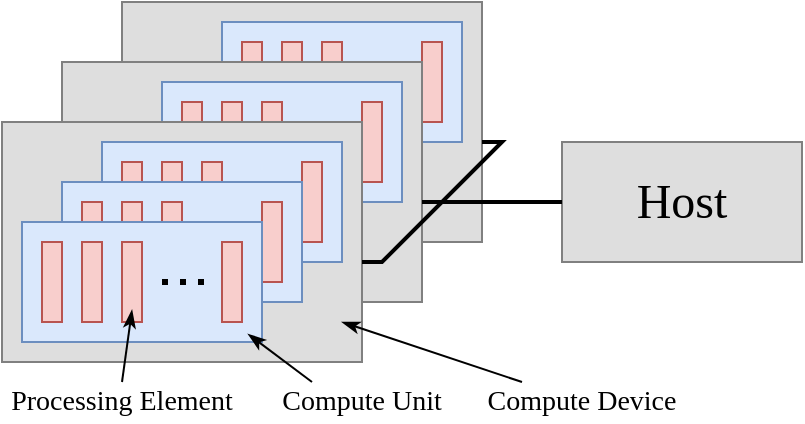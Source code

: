 <mxfile version="22.1.21" type="device" pages="5">
  <diagram id="p05RpqRVbxg1mhdKNq_G" name="architecture">
    <mxGraphModel dx="940" dy="626" grid="1" gridSize="10" guides="1" tooltips="1" connect="1" arrows="1" fold="1" page="1" pageScale="1" pageWidth="1169" pageHeight="827" math="0" shadow="0">
      <root>
        <mxCell id="0" />
        <mxCell id="1" parent="0" />
        <mxCell id="espM0h3hznToyrAS_En8-128" value="&lt;font style=&quot;font-size: 24px;&quot; face=&quot;Times New Roman&quot;&gt;Host&lt;/font&gt;" style="rounded=0;whiteSpace=wrap;html=1;fillColor=#dedede;movable=1;resizable=1;rotatable=1;deletable=1;editable=1;locked=0;connectable=1;container=0;strokeColor=#808080;" parent="1" vertex="1">
          <mxGeometry x="380" y="320" width="120" height="60" as="geometry" />
        </mxCell>
        <mxCell id="EGdu3VNSDP0flqzudSKx-14" value="&lt;font style=&quot;font-size: 14px;&quot; face=&quot;Times New Roman&quot;&gt;Compute Device&lt;/font&gt;" style="text;html=1;strokeColor=none;fillColor=none;align=center;verticalAlign=middle;whiteSpace=wrap;rounded=0;movable=1;resizable=1;rotatable=1;deletable=1;editable=1;locked=0;connectable=1;container=0;" parent="1" vertex="1">
          <mxGeometry x="340" y="440" width="100" height="20" as="geometry" />
        </mxCell>
        <mxCell id="EGdu3VNSDP0flqzudSKx-15" value="&lt;font style=&quot;font-size: 14px;&quot; face=&quot;Times New Roman&quot;&gt;Compute Unit&lt;/font&gt;" style="text;html=1;strokeColor=none;fillColor=none;align=center;verticalAlign=middle;whiteSpace=wrap;rounded=0;movable=1;resizable=1;rotatable=1;deletable=1;editable=1;locked=0;connectable=1;container=0;" parent="1" vertex="1">
          <mxGeometry x="230" y="440" width="100" height="20" as="geometry" />
        </mxCell>
        <mxCell id="EGdu3VNSDP0flqzudSKx-16" value="&lt;font style=&quot;font-size: 14px;&quot; face=&quot;Times New Roman&quot;&gt;Processing Element&lt;/font&gt;" style="text;html=1;strokeColor=none;fillColor=none;align=center;verticalAlign=middle;whiteSpace=wrap;rounded=0;movable=1;resizable=1;rotatable=1;deletable=1;editable=1;locked=0;connectable=1;container=0;" parent="1" vertex="1">
          <mxGeometry x="100" y="440" width="120" height="20" as="geometry" />
        </mxCell>
        <mxCell id="espM0h3hznToyrAS_En8-27" value="" style="rounded=0;whiteSpace=wrap;html=1;fillColor=#dedede;strokeColor=#808080;movable=1;resizable=1;rotatable=1;deletable=1;editable=1;locked=0;connectable=1;container=0;" parent="1" vertex="1">
          <mxGeometry x="160" y="250" width="180" height="120" as="geometry" />
        </mxCell>
        <mxCell id="espM0h3hznToyrAS_En8-11" value="" style="rounded=0;whiteSpace=wrap;html=1;fillColor=#dae8fc;strokeColor=#6c8ebf;movable=1;resizable=1;rotatable=1;deletable=1;editable=1;locked=0;connectable=1;container=0;" parent="1" vertex="1">
          <mxGeometry x="210" y="260" width="120" height="60" as="geometry" />
        </mxCell>
        <mxCell id="espM0h3hznToyrAS_En8-12" value="" style="rounded=0;whiteSpace=wrap;html=1;fillColor=#f8cecc;strokeColor=#b85450;movable=1;resizable=1;rotatable=1;deletable=1;editable=1;locked=0;connectable=1;container=0;" parent="1" vertex="1">
          <mxGeometry x="220" y="270" width="10" height="40" as="geometry" />
        </mxCell>
        <mxCell id="espM0h3hznToyrAS_En8-13" value="" style="rounded=0;whiteSpace=wrap;html=1;fillColor=#f8cecc;strokeColor=#b85450;movable=1;resizable=1;rotatable=1;deletable=1;editable=1;locked=0;connectable=1;container=0;" parent="1" vertex="1">
          <mxGeometry x="240" y="270" width="10" height="40" as="geometry" />
        </mxCell>
        <mxCell id="espM0h3hznToyrAS_En8-14" value="" style="rounded=0;whiteSpace=wrap;html=1;fillColor=#f8cecc;strokeColor=#b85450;movable=1;resizable=1;rotatable=1;deletable=1;editable=1;locked=0;connectable=1;container=0;" parent="1" vertex="1">
          <mxGeometry x="260" y="270" width="10" height="40" as="geometry" />
        </mxCell>
        <mxCell id="espM0h3hznToyrAS_En8-15" value="" style="rounded=0;whiteSpace=wrap;html=1;fillColor=#f8cecc;strokeColor=#b85450;movable=1;resizable=1;rotatable=1;deletable=1;editable=1;locked=0;connectable=1;container=0;" parent="1" vertex="1">
          <mxGeometry x="310" y="270" width="10" height="40" as="geometry" />
        </mxCell>
        <mxCell id="espM0h3hznToyrAS_En8-16" value="" style="endArrow=none;dashed=1;html=1;dashPattern=1 2;strokeWidth=3;rounded=0;movable=1;resizable=1;rotatable=1;deletable=1;editable=1;locked=0;connectable=1;" parent="1" edge="1">
          <mxGeometry width="50" height="50" relative="1" as="geometry">
            <mxPoint x="280" y="290" as="sourcePoint" />
            <mxPoint x="305" y="290" as="targetPoint" />
          </mxGeometry>
        </mxCell>
        <mxCell id="espM0h3hznToyrAS_En8-1" value="" style="rounded=0;whiteSpace=wrap;html=1;fillColor=#dae8fc;strokeColor=#6c8ebf;movable=1;resizable=1;rotatable=1;deletable=1;editable=1;locked=0;connectable=1;container=0;" parent="1" vertex="1">
          <mxGeometry x="190" y="280" width="120" height="60" as="geometry" />
        </mxCell>
        <mxCell id="espM0h3hznToyrAS_En8-3" value="" style="rounded=0;whiteSpace=wrap;html=1;fillColor=#f8cecc;strokeColor=#b85450;movable=1;resizable=1;rotatable=1;deletable=1;editable=1;locked=0;connectable=1;container=0;" parent="1" vertex="1">
          <mxGeometry x="200" y="290" width="10" height="40" as="geometry" />
        </mxCell>
        <mxCell id="espM0h3hznToyrAS_En8-4" value="" style="rounded=0;whiteSpace=wrap;html=1;fillColor=#f8cecc;strokeColor=#b85450;movable=1;resizable=1;rotatable=1;deletable=1;editable=1;locked=0;connectable=1;container=0;" parent="1" vertex="1">
          <mxGeometry x="220" y="290" width="10" height="40" as="geometry" />
        </mxCell>
        <mxCell id="espM0h3hznToyrAS_En8-5" value="" style="rounded=0;whiteSpace=wrap;html=1;fillColor=#f8cecc;strokeColor=#b85450;movable=1;resizable=1;rotatable=1;deletable=1;editable=1;locked=0;connectable=1;container=0;" parent="1" vertex="1">
          <mxGeometry x="240" y="290" width="10" height="40" as="geometry" />
        </mxCell>
        <mxCell id="espM0h3hznToyrAS_En8-6" value="" style="rounded=0;whiteSpace=wrap;html=1;fillColor=#f8cecc;strokeColor=#b85450;movable=1;resizable=1;rotatable=1;deletable=1;editable=1;locked=0;connectable=1;container=0;" parent="1" vertex="1">
          <mxGeometry x="290" y="290" width="10" height="40" as="geometry" />
        </mxCell>
        <mxCell id="espM0h3hznToyrAS_En8-8" value="" style="endArrow=none;dashed=1;html=1;dashPattern=1 2;strokeWidth=3;rounded=0;movable=1;resizable=1;rotatable=1;deletable=1;editable=1;locked=0;connectable=1;" parent="1" edge="1">
          <mxGeometry width="50" height="50" relative="1" as="geometry">
            <mxPoint x="260" y="310" as="sourcePoint" />
            <mxPoint x="285" y="310" as="targetPoint" />
          </mxGeometry>
        </mxCell>
        <mxCell id="espM0h3hznToyrAS_En8-21" value="" style="rounded=0;whiteSpace=wrap;html=1;fillColor=#dae8fc;strokeColor=#6c8ebf;movable=1;resizable=1;rotatable=1;deletable=1;editable=1;locked=0;connectable=1;container=0;" parent="1" vertex="1">
          <mxGeometry x="170" y="300" width="120" height="60" as="geometry" />
        </mxCell>
        <mxCell id="espM0h3hznToyrAS_En8-22" value="" style="rounded=0;whiteSpace=wrap;html=1;fillColor=#f8cecc;strokeColor=#b85450;movable=1;resizable=1;rotatable=1;deletable=1;editable=1;locked=0;connectable=1;container=0;" parent="1" vertex="1">
          <mxGeometry x="180" y="310" width="10" height="40" as="geometry" />
        </mxCell>
        <mxCell id="espM0h3hznToyrAS_En8-23" value="" style="rounded=0;whiteSpace=wrap;html=1;fillColor=#f8cecc;strokeColor=#b85450;movable=1;resizable=1;rotatable=1;deletable=1;editable=1;locked=0;connectable=1;container=0;" parent="1" vertex="1">
          <mxGeometry x="200" y="310" width="10" height="40" as="geometry" />
        </mxCell>
        <mxCell id="espM0h3hznToyrAS_En8-24" value="" style="rounded=0;whiteSpace=wrap;html=1;fillColor=#f8cecc;strokeColor=#b85450;movable=1;resizable=1;rotatable=1;deletable=1;editable=1;locked=0;connectable=1;container=0;" parent="1" vertex="1">
          <mxGeometry x="220" y="310" width="10" height="40" as="geometry" />
        </mxCell>
        <mxCell id="espM0h3hznToyrAS_En8-25" value="" style="rounded=0;whiteSpace=wrap;html=1;fillColor=#f8cecc;strokeColor=#b85450;movable=1;resizable=1;rotatable=1;deletable=1;editable=1;locked=0;connectable=1;container=0;" parent="1" vertex="1">
          <mxGeometry x="270" y="310" width="10" height="40" as="geometry" />
        </mxCell>
        <mxCell id="espM0h3hznToyrAS_En8-26" value="" style="endArrow=none;dashed=1;html=1;dashPattern=1 2;strokeWidth=3;rounded=0;movable=1;resizable=1;rotatable=1;deletable=1;editable=1;locked=0;connectable=1;" parent="1" edge="1">
          <mxGeometry width="50" height="50" relative="1" as="geometry">
            <mxPoint x="240" y="330" as="sourcePoint" />
            <mxPoint x="265" y="330" as="targetPoint" />
          </mxGeometry>
        </mxCell>
        <mxCell id="espM0h3hznToyrAS_En8-56" value="" style="rounded=0;whiteSpace=wrap;html=1;fillColor=#dedede;strokeColor=#808080;movable=1;resizable=1;rotatable=1;deletable=1;editable=1;locked=0;connectable=1;container=0;" parent="1" vertex="1">
          <mxGeometry x="130" y="280" width="180" height="120" as="geometry" />
        </mxCell>
        <mxCell id="espM0h3hznToyrAS_En8-58" value="" style="rounded=0;whiteSpace=wrap;html=1;fillColor=#dae8fc;strokeColor=#6c8ebf;movable=1;resizable=1;rotatable=1;deletable=1;editable=1;locked=0;connectable=1;container=0;" parent="1" vertex="1">
          <mxGeometry x="180" y="290" width="120" height="60" as="geometry" />
        </mxCell>
        <mxCell id="espM0h3hznToyrAS_En8-59" value="" style="rounded=0;whiteSpace=wrap;html=1;fillColor=#f8cecc;strokeColor=#b85450;movable=1;resizable=1;rotatable=1;deletable=1;editable=1;locked=0;connectable=1;container=0;" parent="1" vertex="1">
          <mxGeometry x="190" y="300" width="10" height="40" as="geometry" />
        </mxCell>
        <mxCell id="espM0h3hznToyrAS_En8-60" value="" style="rounded=0;whiteSpace=wrap;html=1;fillColor=#f8cecc;strokeColor=#b85450;movable=1;resizable=1;rotatable=1;deletable=1;editable=1;locked=0;connectable=1;container=0;" parent="1" vertex="1">
          <mxGeometry x="210" y="300" width="10" height="40" as="geometry" />
        </mxCell>
        <mxCell id="espM0h3hznToyrAS_En8-61" value="" style="rounded=0;whiteSpace=wrap;html=1;fillColor=#f8cecc;strokeColor=#b85450;movable=1;resizable=1;rotatable=1;deletable=1;editable=1;locked=0;connectable=1;container=0;" parent="1" vertex="1">
          <mxGeometry x="230" y="300" width="10" height="40" as="geometry" />
        </mxCell>
        <mxCell id="espM0h3hznToyrAS_En8-62" value="" style="rounded=0;whiteSpace=wrap;html=1;fillColor=#f8cecc;strokeColor=#b85450;movable=1;resizable=1;rotatable=1;deletable=1;editable=1;locked=0;connectable=1;container=0;" parent="1" vertex="1">
          <mxGeometry x="280" y="300" width="10" height="40" as="geometry" />
        </mxCell>
        <mxCell id="espM0h3hznToyrAS_En8-63" value="" style="endArrow=none;dashed=1;html=1;dashPattern=1 2;strokeWidth=3;rounded=0;movable=1;resizable=1;rotatable=1;deletable=1;editable=1;locked=0;connectable=1;" parent="1" edge="1">
          <mxGeometry width="50" height="50" relative="1" as="geometry">
            <mxPoint x="250" y="320" as="sourcePoint" />
            <mxPoint x="275" y="320" as="targetPoint" />
          </mxGeometry>
        </mxCell>
        <mxCell id="espM0h3hznToyrAS_En8-66" value="" style="rounded=0;whiteSpace=wrap;html=1;fillColor=#dae8fc;strokeColor=#6c8ebf;movable=1;resizable=1;rotatable=1;deletable=1;editable=1;locked=0;connectable=1;container=0;" parent="1" vertex="1">
          <mxGeometry x="160" y="310" width="120" height="60" as="geometry" />
        </mxCell>
        <mxCell id="espM0h3hznToyrAS_En8-67" value="" style="rounded=0;whiteSpace=wrap;html=1;fillColor=#f8cecc;strokeColor=#b85450;movable=1;resizable=1;rotatable=1;deletable=1;editable=1;locked=0;connectable=1;container=0;" parent="1" vertex="1">
          <mxGeometry x="170" y="320" width="10" height="40" as="geometry" />
        </mxCell>
        <mxCell id="espM0h3hznToyrAS_En8-68" value="" style="rounded=0;whiteSpace=wrap;html=1;fillColor=#f8cecc;strokeColor=#b85450;movable=1;resizable=1;rotatable=1;deletable=1;editable=1;locked=0;connectable=1;container=0;" parent="1" vertex="1">
          <mxGeometry x="190" y="320" width="10" height="40" as="geometry" />
        </mxCell>
        <mxCell id="espM0h3hznToyrAS_En8-69" value="" style="rounded=0;whiteSpace=wrap;html=1;fillColor=#f8cecc;strokeColor=#b85450;movable=1;resizable=1;rotatable=1;deletable=1;editable=1;locked=0;connectable=1;container=0;" parent="1" vertex="1">
          <mxGeometry x="210" y="320" width="10" height="40" as="geometry" />
        </mxCell>
        <mxCell id="espM0h3hznToyrAS_En8-70" value="" style="rounded=0;whiteSpace=wrap;html=1;fillColor=#f8cecc;strokeColor=#b85450;movable=1;resizable=1;rotatable=1;deletable=1;editable=1;locked=0;connectable=1;container=0;" parent="1" vertex="1">
          <mxGeometry x="260" y="320" width="10" height="40" as="geometry" />
        </mxCell>
        <mxCell id="espM0h3hznToyrAS_En8-71" value="" style="endArrow=none;dashed=1;html=1;dashPattern=1 2;strokeWidth=3;rounded=0;movable=1;resizable=1;rotatable=1;deletable=1;editable=1;locked=0;connectable=1;" parent="1" edge="1">
          <mxGeometry width="50" height="50" relative="1" as="geometry">
            <mxPoint x="230" y="340" as="sourcePoint" />
            <mxPoint x="255" y="340" as="targetPoint" />
          </mxGeometry>
        </mxCell>
        <mxCell id="espM0h3hznToyrAS_En8-73" value="" style="rounded=0;whiteSpace=wrap;html=1;fillColor=#dae8fc;strokeColor=#6c8ebf;movable=1;resizable=1;rotatable=1;deletable=1;editable=1;locked=0;connectable=1;container=0;" parent="1" vertex="1">
          <mxGeometry x="140" y="330" width="120" height="60" as="geometry" />
        </mxCell>
        <mxCell id="espM0h3hznToyrAS_En8-74" value="" style="rounded=0;whiteSpace=wrap;html=1;fillColor=#f8cecc;strokeColor=#b85450;movable=1;resizable=1;rotatable=1;deletable=1;editable=1;locked=0;connectable=1;container=0;" parent="1" vertex="1">
          <mxGeometry x="150" y="340" width="10" height="40" as="geometry" />
        </mxCell>
        <mxCell id="espM0h3hznToyrAS_En8-75" value="" style="rounded=0;whiteSpace=wrap;html=1;fillColor=#f8cecc;strokeColor=#b85450;movable=1;resizable=1;rotatable=1;deletable=1;editable=1;locked=0;connectable=1;container=0;" parent="1" vertex="1">
          <mxGeometry x="170" y="340" width="10" height="40" as="geometry" />
        </mxCell>
        <mxCell id="espM0h3hznToyrAS_En8-76" value="" style="rounded=0;whiteSpace=wrap;html=1;fillColor=#f8cecc;strokeColor=#b85450;movable=1;resizable=1;rotatable=1;deletable=1;editable=1;locked=0;connectable=1;container=0;" parent="1" vertex="1">
          <mxGeometry x="190" y="340" width="10" height="40" as="geometry" />
        </mxCell>
        <mxCell id="espM0h3hznToyrAS_En8-77" value="" style="rounded=0;whiteSpace=wrap;html=1;fillColor=#f8cecc;strokeColor=#b85450;movable=1;resizable=1;rotatable=1;deletable=1;editable=1;locked=0;connectable=1;container=0;" parent="1" vertex="1">
          <mxGeometry x="240" y="340" width="10" height="40" as="geometry" />
        </mxCell>
        <mxCell id="espM0h3hznToyrAS_En8-78" value="" style="endArrow=none;dashed=1;html=1;dashPattern=1 2;strokeWidth=3;rounded=0;movable=1;resizable=1;rotatable=1;deletable=1;editable=1;locked=0;connectable=1;" parent="1" edge="1">
          <mxGeometry width="50" height="50" relative="1" as="geometry">
            <mxPoint x="210" y="360" as="sourcePoint" />
            <mxPoint x="235" y="360" as="targetPoint" />
          </mxGeometry>
        </mxCell>
        <mxCell id="espM0h3hznToyrAS_En8-104" value="" style="rounded=0;whiteSpace=wrap;html=1;fillColor=#dedede;strokeColor=#808080;movable=1;resizable=1;rotatable=1;deletable=1;editable=1;locked=0;connectable=1;container=0;" parent="1" vertex="1">
          <mxGeometry x="100" y="310" width="180" height="120" as="geometry" />
        </mxCell>
        <mxCell id="espM0h3hznToyrAS_En8-120" value="" style="group;fillColor=#b1ddf0;strokeColor=#10739e;movable=1;resizable=1;rotatable=1;deletable=1;editable=1;locked=0;connectable=1;container=0;" parent="1" vertex="1" connectable="0">
          <mxGeometry x="110" y="360" width="120" height="60" as="geometry" />
        </mxCell>
        <mxCell id="espM0h3hznToyrAS_En8-106" value="" style="rounded=0;whiteSpace=wrap;html=1;fillColor=#dae8fc;strokeColor=#6c8ebf;movable=1;resizable=1;rotatable=1;deletable=1;editable=1;locked=0;connectable=1;container=0;" parent="1" vertex="1">
          <mxGeometry x="150" y="320" width="120" height="60" as="geometry" />
        </mxCell>
        <mxCell id="espM0h3hznToyrAS_En8-107" value="" style="rounded=0;whiteSpace=wrap;html=1;fillColor=#f8cecc;strokeColor=#b85450;movable=1;resizable=1;rotatable=1;deletable=1;editable=1;locked=0;connectable=1;container=0;" parent="1" vertex="1">
          <mxGeometry x="160" y="330" width="10" height="40" as="geometry" />
        </mxCell>
        <mxCell id="espM0h3hznToyrAS_En8-108" value="" style="rounded=0;whiteSpace=wrap;html=1;fillColor=#f8cecc;strokeColor=#b85450;movable=1;resizable=1;rotatable=1;deletable=1;editable=1;locked=0;connectable=1;container=0;" parent="1" vertex="1">
          <mxGeometry x="180" y="330" width="10" height="40" as="geometry" />
        </mxCell>
        <mxCell id="espM0h3hznToyrAS_En8-109" value="" style="rounded=0;whiteSpace=wrap;html=1;fillColor=#f8cecc;strokeColor=#b85450;movable=1;resizable=1;rotatable=1;deletable=1;editable=1;locked=0;connectable=1;container=0;" parent="1" vertex="1">
          <mxGeometry x="200" y="330" width="10" height="40" as="geometry" />
        </mxCell>
        <mxCell id="espM0h3hznToyrAS_En8-110" value="" style="rounded=0;whiteSpace=wrap;html=1;fillColor=#f8cecc;strokeColor=#b85450;movable=1;resizable=1;rotatable=1;deletable=1;editable=1;locked=0;connectable=1;container=0;" parent="1" vertex="1">
          <mxGeometry x="250" y="330" width="10" height="40" as="geometry" />
        </mxCell>
        <mxCell id="espM0h3hznToyrAS_En8-111" value="" style="endArrow=none;dashed=1;html=1;dashPattern=1 2;strokeWidth=3;rounded=0;movable=1;resizable=1;rotatable=1;deletable=1;editable=1;locked=0;connectable=1;" parent="1" edge="1">
          <mxGeometry width="50" height="50" relative="1" as="geometry">
            <mxPoint x="220" y="350" as="sourcePoint" />
            <mxPoint x="245" y="350" as="targetPoint" />
          </mxGeometry>
        </mxCell>
        <mxCell id="espM0h3hznToyrAS_En8-114" value="" style="rounded=0;whiteSpace=wrap;html=1;fillColor=#dae8fc;strokeColor=#6c8ebf;movable=1;resizable=1;rotatable=1;deletable=1;editable=1;locked=0;connectable=1;container=0;" parent="1" vertex="1">
          <mxGeometry x="130" y="340" width="120" height="60" as="geometry" />
        </mxCell>
        <mxCell id="espM0h3hznToyrAS_En8-115" value="" style="rounded=0;whiteSpace=wrap;html=1;fillColor=#f8cecc;strokeColor=#b85450;movable=1;resizable=1;rotatable=1;deletable=1;editable=1;locked=0;connectable=1;container=0;" parent="1" vertex="1">
          <mxGeometry x="140" y="350" width="10" height="40" as="geometry" />
        </mxCell>
        <mxCell id="espM0h3hznToyrAS_En8-116" value="" style="rounded=0;whiteSpace=wrap;html=1;fillColor=#f8cecc;strokeColor=#b85450;movable=1;resizable=1;rotatable=1;deletable=1;editable=1;locked=0;connectable=1;container=0;" parent="1" vertex="1">
          <mxGeometry x="160" y="350" width="10" height="40" as="geometry" />
        </mxCell>
        <mxCell id="espM0h3hznToyrAS_En8-117" value="" style="rounded=0;whiteSpace=wrap;html=1;fillColor=#f8cecc;strokeColor=#b85450;movable=1;resizable=1;rotatable=1;deletable=1;editable=1;locked=0;connectable=1;container=0;" parent="1" vertex="1">
          <mxGeometry x="180" y="350" width="10" height="40" as="geometry" />
        </mxCell>
        <mxCell id="espM0h3hznToyrAS_En8-118" value="" style="rounded=0;whiteSpace=wrap;html=1;fillColor=#f8cecc;strokeColor=#b85450;movable=1;resizable=1;rotatable=1;deletable=1;editable=1;locked=0;connectable=1;container=0;" parent="1" vertex="1">
          <mxGeometry x="230" y="350" width="10" height="40" as="geometry" />
        </mxCell>
        <mxCell id="espM0h3hznToyrAS_En8-119" value="" style="endArrow=none;dashed=1;html=1;dashPattern=1 2;strokeWidth=3;rounded=0;movable=1;resizable=1;rotatable=1;deletable=1;editable=1;locked=0;connectable=1;" parent="1" edge="1">
          <mxGeometry width="50" height="50" relative="1" as="geometry">
            <mxPoint x="200" y="370" as="sourcePoint" />
            <mxPoint x="225" y="370" as="targetPoint" />
          </mxGeometry>
        </mxCell>
        <mxCell id="espM0h3hznToyrAS_En8-121" value="" style="rounded=0;whiteSpace=wrap;html=1;fillColor=#dae8fc;strokeColor=#6c8ebf;movable=1;resizable=1;rotatable=1;deletable=1;editable=1;locked=0;connectable=1;container=0;" parent="1" vertex="1">
          <mxGeometry x="110" y="360" width="120" height="60" as="geometry" />
        </mxCell>
        <mxCell id="espM0h3hznToyrAS_En8-122" value="" style="rounded=0;whiteSpace=wrap;html=1;fillColor=#f8cecc;strokeColor=#b85450;movable=1;resizable=1;rotatable=1;deletable=1;editable=1;locked=0;connectable=1;container=0;" parent="1" vertex="1">
          <mxGeometry x="120" y="370" width="10" height="40" as="geometry" />
        </mxCell>
        <mxCell id="espM0h3hznToyrAS_En8-123" value="" style="rounded=0;whiteSpace=wrap;html=1;fillColor=#f8cecc;strokeColor=#b85450;movable=1;resizable=1;rotatable=1;deletable=1;editable=1;locked=0;connectable=1;container=0;" parent="1" vertex="1">
          <mxGeometry x="140" y="370" width="10" height="40" as="geometry" />
        </mxCell>
        <mxCell id="espM0h3hznToyrAS_En8-124" value="" style="rounded=0;whiteSpace=wrap;html=1;fillColor=#f8cecc;strokeColor=#b85450;movable=1;resizable=1;rotatable=1;deletable=1;editable=1;locked=0;connectable=1;container=0;" parent="1" vertex="1">
          <mxGeometry x="160" y="370" width="10" height="40" as="geometry" />
        </mxCell>
        <mxCell id="espM0h3hznToyrAS_En8-125" value="" style="rounded=0;whiteSpace=wrap;html=1;fillColor=#f8cecc;strokeColor=#b85450;movable=1;resizable=1;rotatable=1;deletable=1;editable=1;locked=0;connectable=1;container=0;" parent="1" vertex="1">
          <mxGeometry x="210" y="370" width="10" height="40" as="geometry" />
        </mxCell>
        <mxCell id="espM0h3hznToyrAS_En8-126" value="" style="endArrow=none;dashed=1;html=1;dashPattern=1 2;strokeWidth=3;rounded=0;movable=1;resizable=1;rotatable=1;deletable=1;editable=1;locked=0;connectable=1;" parent="1" edge="1">
          <mxGeometry width="50" height="50" relative="1" as="geometry">
            <mxPoint x="180" y="390" as="sourcePoint" />
            <mxPoint x="205" y="390" as="targetPoint" />
          </mxGeometry>
        </mxCell>
        <mxCell id="EGdu3VNSDP0flqzudSKx-17" style="rounded=0;orthogonalLoop=1;jettySize=auto;html=1;entryX=0.944;entryY=0.833;entryDx=0;entryDy=0;entryPerimeter=0;endArrow=classicThin;endFill=1;movable=1;resizable=1;rotatable=1;deletable=1;editable=1;locked=0;connectable=1;" parent="1" source="EGdu3VNSDP0flqzudSKx-14" target="espM0h3hznToyrAS_En8-104" edge="1">
          <mxGeometry relative="1" as="geometry" />
        </mxCell>
        <mxCell id="EGdu3VNSDP0flqzudSKx-18" style="rounded=0;orthogonalLoop=1;jettySize=auto;html=1;exitX=0.25;exitY=0;exitDx=0;exitDy=0;endArrow=classicThin;endFill=1;movable=1;resizable=1;rotatable=1;deletable=1;editable=1;locked=0;connectable=1;" parent="1" source="EGdu3VNSDP0flqzudSKx-15" edge="1">
          <mxGeometry relative="1" as="geometry">
            <mxPoint x="223" y="416" as="targetPoint" />
          </mxGeometry>
        </mxCell>
        <mxCell id="EGdu3VNSDP0flqzudSKx-19" style="rounded=0;orthogonalLoop=1;jettySize=auto;html=1;exitX=0.5;exitY=0;exitDx=0;exitDy=0;endArrow=classicThin;endFill=1;movable=1;resizable=1;rotatable=1;deletable=1;editable=1;locked=0;connectable=1;" parent="1" source="EGdu3VNSDP0flqzudSKx-16" edge="1">
          <mxGeometry relative="1" as="geometry">
            <mxPoint x="165" y="404" as="targetPoint" />
          </mxGeometry>
        </mxCell>
        <mxCell id="EGdu3VNSDP0flqzudSKx-12" value="" style="endArrow=none;html=1;rounded=0;endFill=0;strokeWidth=2;movable=1;resizable=1;rotatable=1;deletable=1;editable=1;locked=0;connectable=1;" parent="1" edge="1">
          <mxGeometry width="50" height="50" relative="1" as="geometry">
            <mxPoint x="280" y="380" as="sourcePoint" />
            <mxPoint x="340" y="320" as="targetPoint" />
            <Array as="points">
              <mxPoint x="290" y="380" />
              <mxPoint x="350" y="320" />
            </Array>
          </mxGeometry>
        </mxCell>
        <mxCell id="EGdu3VNSDP0flqzudSKx-13" value="" style="endArrow=none;html=1;rounded=0;strokeWidth=2;entryX=0;entryY=0.5;entryDx=0;entryDy=0;movable=1;resizable=1;rotatable=1;deletable=1;editable=1;locked=0;connectable=1;" parent="1" target="espM0h3hznToyrAS_En8-128" edge="1">
          <mxGeometry width="50" height="50" relative="1" as="geometry">
            <mxPoint x="310" y="350" as="sourcePoint" />
            <mxPoint x="360" y="350" as="targetPoint" />
          </mxGeometry>
        </mxCell>
      </root>
    </mxGraphModel>
  </diagram>
  <diagram id="NNzer5Hgp30WFgObOpQU" name="memory">
    <mxGraphModel dx="940" dy="626" grid="1" gridSize="10" guides="1" tooltips="1" connect="1" arrows="1" fold="1" page="1" pageScale="1" pageWidth="1169" pageHeight="827" background="none" math="0" shadow="0">
      <root>
        <mxCell id="0" />
        <mxCell id="8NljoQmVv1keE4PW_RnH-41" value="host/device" parent="0" />
        <mxCell id="8NljoQmVv1keE4PW_RnH-1" value="&lt;font style=&quot;font-size: 14px;&quot; face=&quot;Times New Roman&quot;&gt;Compute Device&lt;/font&gt;" style="rounded=0;whiteSpace=wrap;html=1;fillColor=#f5f5f5;fontColor=#000000;strokeColor=#666666;movable=1;resizable=1;rotatable=1;deletable=1;editable=1;locked=0;connectable=1;verticalAlign=top;align=center;fontSize=12;fontStyle=1" parent="8NljoQmVv1keE4PW_RnH-41" vertex="1">
          <mxGeometry x="100" y="110" width="420" height="260" as="geometry" />
        </mxCell>
        <mxCell id="zx083eCQ5wcBT4JsWsRx-1" value="&lt;font style=&quot;font-size: 14px;&quot; face=&quot;Times New Roman&quot;&gt;Host&lt;/font&gt;" style="rounded=0;whiteSpace=wrap;html=1;fillColor=#f5f5f5;fontColor=#000000;strokeColor=#666666;verticalAlign=bottom;align=center;fontStyle=1" parent="8NljoQmVv1keE4PW_RnH-41" vertex="1">
          <mxGeometry x="100" y="380" width="420" height="60" as="geometry" />
        </mxCell>
        <mxCell id="-iRpj6bhHmE46wF5TIR2-26" value="&lt;font style=&quot;font-size: 14px;&quot; face=&quot;Times New Roman&quot;&gt;Compute Device&lt;/font&gt;" style="rounded=0;whiteSpace=wrap;html=1;fillColor=#f5f5f5;fontColor=#000000;strokeColor=#666666;movable=1;resizable=1;rotatable=1;deletable=1;editable=1;locked=0;connectable=1;verticalAlign=top;align=left;fontSize=12;fontStyle=1;spacingLeft=5;" parent="8NljoQmVv1keE4PW_RnH-41" vertex="1">
          <mxGeometry x="600" y="120" width="420" height="260" as="geometry" />
        </mxCell>
        <mxCell id="-iRpj6bhHmE46wF5TIR2-27" value="&lt;font style=&quot;font-size: 14px;&quot; face=&quot;Times New Roman&quot;&gt;Host&lt;/font&gt;" style="rounded=0;whiteSpace=wrap;html=1;fillColor=#f5f5f5;fontColor=#000000;strokeColor=#666666;verticalAlign=top;align=left;fontStyle=1;spacingLeft=5;" parent="8NljoQmVv1keE4PW_RnH-41" vertex="1">
          <mxGeometry x="600" y="390" width="420" height="70" as="geometry" />
        </mxCell>
        <mxCell id="-iRpj6bhHmE46wF5TIR2-28" value="&lt;font style=&quot;font-size: 14px;&quot; face=&quot;Times New Roman&quot;&gt;Work-Group&lt;/font&gt;" style="rounded=0;whiteSpace=wrap;html=1;verticalAlign=top;align=left;fontStyle=1;spacingLeft=5;" parent="8NljoQmVv1keE4PW_RnH-41" vertex="1">
          <mxGeometry x="820" y="150" width="190" height="160" as="geometry" />
        </mxCell>
        <mxCell id="-iRpj6bhHmE46wF5TIR2-29" value="&lt;font style=&quot;font-size: 14px;&quot; face=&quot;Times New Roman&quot;&gt;Work-Group&lt;/font&gt;" style="rounded=0;whiteSpace=wrap;html=1;verticalAlign=top;align=left;fontStyle=1;spacingLeft=5;" parent="8NljoQmVv1keE4PW_RnH-41" vertex="1">
          <mxGeometry x="610" y="150" width="190" height="160" as="geometry" />
        </mxCell>
        <mxCell id="-iRpj6bhHmE46wF5TIR2-30" value="" style="endArrow=classic;startArrow=classic;html=1;rounded=0;strokeWidth=2;" parent="8NljoQmVv1keE4PW_RnH-41" edge="1">
          <mxGeometry width="50" height="50" relative="1" as="geometry">
            <mxPoint x="704.83" y="340" as="sourcePoint" />
            <mxPoint x="704.83" y="310" as="targetPoint" />
          </mxGeometry>
        </mxCell>
        <mxCell id="-iRpj6bhHmE46wF5TIR2-31" value="" style="endArrow=classic;startArrow=classic;html=1;rounded=0;strokeWidth=2;" parent="8NljoQmVv1keE4PW_RnH-41" edge="1">
          <mxGeometry width="50" height="50" relative="1" as="geometry">
            <mxPoint x="914.74" y="340" as="sourcePoint" />
            <mxPoint x="914.74" y="310" as="targetPoint" />
          </mxGeometry>
        </mxCell>
        <mxCell id="-iRpj6bhHmE46wF5TIR2-32" value="" style="endArrow=classic;startArrow=classic;html=1;rounded=0;strokeWidth=2;" parent="8NljoQmVv1keE4PW_RnH-41" edge="1">
          <mxGeometry width="50" height="50" relative="1" as="geometry">
            <mxPoint x="960" y="273" as="sourcePoint" />
            <mxPoint x="960" y="243" as="targetPoint" />
          </mxGeometry>
        </mxCell>
        <mxCell id="-iRpj6bhHmE46wF5TIR2-33" value="" style="endArrow=classic;startArrow=classic;html=1;rounded=0;strokeWidth=2;exitX=0.5;exitY=0;exitDx=0;exitDy=0;" parent="8NljoQmVv1keE4PW_RnH-41" source="-iRpj6bhHmE46wF5TIR2-37" edge="1">
          <mxGeometry width="50" height="50" relative="1" as="geometry">
            <mxPoint x="810" y="400" as="sourcePoint" />
            <mxPoint x="810" y="370" as="targetPoint" />
          </mxGeometry>
        </mxCell>
        <mxCell id="-iRpj6bhHmE46wF5TIR2-34" value="" style="endArrow=classic;startArrow=classic;html=1;rounded=0;strokeWidth=2;" parent="8NljoQmVv1keE4PW_RnH-41" edge="1">
          <mxGeometry width="50" height="50" relative="1" as="geometry">
            <mxPoint x="870" y="273" as="sourcePoint" />
            <mxPoint x="870" y="243" as="targetPoint" />
          </mxGeometry>
        </mxCell>
        <mxCell id="-iRpj6bhHmE46wF5TIR2-35" value="" style="endArrow=classic;startArrow=classic;html=1;rounded=0;strokeWidth=2;" parent="8NljoQmVv1keE4PW_RnH-41" edge="1">
          <mxGeometry width="50" height="50" relative="1" as="geometry">
            <mxPoint x="749.78" y="273" as="sourcePoint" />
            <mxPoint x="749.78" y="243" as="targetPoint" />
          </mxGeometry>
        </mxCell>
        <mxCell id="-iRpj6bhHmE46wF5TIR2-36" value="" style="endArrow=classic;startArrow=classic;html=1;rounded=0;strokeWidth=2;" parent="8NljoQmVv1keE4PW_RnH-41" edge="1">
          <mxGeometry width="50" height="50" relative="1" as="geometry">
            <mxPoint x="659.78" y="273" as="sourcePoint" />
            <mxPoint x="659.78" y="243" as="targetPoint" />
          </mxGeometry>
        </mxCell>
        <mxCell id="-iRpj6bhHmE46wF5TIR2-37" value="&lt;font style=&quot;font-size: 14px;&quot; face=&quot;Times New Roman&quot;&gt;&lt;span&gt;Host Memory&lt;/span&gt;&lt;/font&gt;" style="rounded=0;whiteSpace=wrap;html=1;fillColor=#f8cecc;strokeColor=#b85450;fontStyle=0" parent="8NljoQmVv1keE4PW_RnH-41" vertex="1">
          <mxGeometry x="610" y="420" width="400" height="30" as="geometry" />
        </mxCell>
        <mxCell id="-iRpj6bhHmE46wF5TIR2-38" value="&lt;font style=&quot;font-size: 14px;&quot; face=&quot;Times New Roman&quot;&gt;&lt;span&gt;Global Memory and Constant Memory&lt;/span&gt;&lt;/font&gt;" style="rounded=0;whiteSpace=wrap;html=1;fillColor=#b1ddf0;strokeColor=#10739e;fontStyle=0" parent="8NljoQmVv1keE4PW_RnH-41" vertex="1">
          <mxGeometry x="610" y="340" width="400" height="30" as="geometry" />
        </mxCell>
        <mxCell id="-iRpj6bhHmE46wF5TIR2-39" value="&lt;font style=&quot;font-size: 14px;&quot; face=&quot;Times New Roman&quot;&gt;&lt;span&gt;Local Memory&lt;/span&gt;&lt;/font&gt;" style="rounded=0;whiteSpace=wrap;html=1;fillColor=#d5e8d4;strokeColor=#82b366;fontStyle=0" parent="8NljoQmVv1keE4PW_RnH-41" vertex="1">
          <mxGeometry x="830" y="273" width="170" height="30" as="geometry" />
        </mxCell>
        <mxCell id="-iRpj6bhHmE46wF5TIR2-40" value="&lt;font style=&quot;font-size: 14px;&quot; face=&quot;Times New Roman&quot;&gt;&lt;span&gt;Work-Item&lt;/span&gt;&lt;/font&gt;" style="rounded=0;whiteSpace=wrap;html=1;fillColor=#fff2cc;strokeColor=#d6b656;fontStyle=0" parent="8NljoQmVv1keE4PW_RnH-41" vertex="1">
          <mxGeometry x="830" y="213" width="80" height="30" as="geometry" />
        </mxCell>
        <mxCell id="-iRpj6bhHmE46wF5TIR2-41" value="&lt;font style=&quot;font-size: 14px;&quot; face=&quot;Times New Roman&quot;&gt;&lt;span&gt;Work-Item&lt;/span&gt;&lt;/font&gt;" style="rounded=0;whiteSpace=wrap;html=1;fillColor=#fff2cc;strokeColor=#d6b656;fontStyle=0" parent="8NljoQmVv1keE4PW_RnH-41" vertex="1">
          <mxGeometry x="920" y="213" width="80" height="30" as="geometry" />
        </mxCell>
        <mxCell id="-iRpj6bhHmE46wF5TIR2-42" value="&lt;p style=&quot;line-height: 110%;&quot;&gt;&lt;font style=&quot;font-size: 14px;&quot; face=&quot;Times New Roman&quot;&gt;&lt;span style=&quot;&quot;&gt;Private&lt;br&gt;Memory&lt;/span&gt;&lt;/font&gt;&lt;/p&gt;" style="rounded=0;whiteSpace=wrap;html=1;fillColor=#ffe6cc;strokeColor=#d79b00;fontSize=11;fontStyle=0" parent="8NljoQmVv1keE4PW_RnH-41" vertex="1">
          <mxGeometry x="920" y="178" width="80" height="30" as="geometry" />
        </mxCell>
        <mxCell id="-iRpj6bhHmE46wF5TIR2-43" value="&lt;p style=&quot;line-height: 110%;&quot;&gt;&lt;font style=&quot;font-size: 14px;&quot; face=&quot;Times New Roman&quot;&gt;&lt;span style=&quot;&quot;&gt;Private&lt;br&gt;Memory&lt;/span&gt;&lt;/font&gt;&lt;/p&gt;" style="rounded=0;whiteSpace=wrap;html=1;fillColor=#ffe6cc;strokeColor=#d79b00;fontSize=11;fontStyle=0" parent="8NljoQmVv1keE4PW_RnH-41" vertex="1">
          <mxGeometry x="830" y="178" width="80" height="30" as="geometry" />
        </mxCell>
        <mxCell id="-iRpj6bhHmE46wF5TIR2-44" value="&lt;font style=&quot;font-size: 14px;&quot; face=&quot;Times New Roman&quot;&gt;&lt;span&gt;Local Memory&lt;/span&gt;&lt;/font&gt;" style="rounded=0;whiteSpace=wrap;html=1;fillColor=#d5e8d4;strokeColor=#82b366;fontStyle=0" parent="8NljoQmVv1keE4PW_RnH-41" vertex="1">
          <mxGeometry x="620" y="273" width="170" height="30" as="geometry" />
        </mxCell>
        <mxCell id="-iRpj6bhHmE46wF5TIR2-45" value="&lt;font style=&quot;font-size: 14px;&quot; face=&quot;Times New Roman&quot;&gt;&lt;span&gt;Work-Item&lt;/span&gt;&lt;/font&gt;" style="rounded=0;whiteSpace=wrap;html=1;fillColor=#fff2cc;strokeColor=#d6b656;fontStyle=0" parent="8NljoQmVv1keE4PW_RnH-41" vertex="1">
          <mxGeometry x="620" y="213" width="80" height="30" as="geometry" />
        </mxCell>
        <mxCell id="-iRpj6bhHmE46wF5TIR2-46" value="&lt;font style=&quot;font-size: 14px;&quot; face=&quot;Times New Roman&quot;&gt;&lt;span&gt;Work-Item&lt;/span&gt;&lt;/font&gt;" style="rounded=0;whiteSpace=wrap;html=1;fillColor=#fff2cc;strokeColor=#d6b656;fontStyle=0" parent="8NljoQmVv1keE4PW_RnH-41" vertex="1">
          <mxGeometry x="710" y="213" width="80" height="30" as="geometry" />
        </mxCell>
        <mxCell id="-iRpj6bhHmE46wF5TIR2-47" value="&lt;p style=&quot;line-height: 110%;&quot;&gt;&lt;font style=&quot;font-size: 14px;&quot; face=&quot;Times New Roman&quot;&gt;&lt;span style=&quot;&quot;&gt;Private&lt;br&gt;Memory&lt;/span&gt;&lt;/font&gt;&lt;/p&gt;" style="rounded=0;whiteSpace=wrap;html=1;fillColor=#ffe6cc;strokeColor=#d79b00;fontSize=11;fontStyle=0" parent="8NljoQmVv1keE4PW_RnH-41" vertex="1">
          <mxGeometry x="710" y="178" width="80" height="30" as="geometry" />
        </mxCell>
        <mxCell id="-iRpj6bhHmE46wF5TIR2-48" value="&lt;p style=&quot;line-height: 110%;&quot;&gt;&lt;font style=&quot;font-size: 14px;&quot; face=&quot;Times New Roman&quot;&gt;&lt;span style=&quot;&quot;&gt;Private&lt;br style=&quot;&quot;&gt;Memory&lt;/span&gt;&lt;/font&gt;&lt;/p&gt;" style="rounded=0;whiteSpace=wrap;html=1;fillColor=#ffe6cc;strokeColor=#d79b00;fontSize=11;fontStyle=0" parent="8NljoQmVv1keE4PW_RnH-41" vertex="1">
          <mxGeometry x="620" y="178" width="80" height="30" as="geometry" />
        </mxCell>
        <mxCell id="8NljoQmVv1keE4PW_RnH-42" value="workgroup" parent="0" />
        <mxCell id="8NljoQmVv1keE4PW_RnH-29" value="&lt;font style=&quot;font-size: 14px;&quot; face=&quot;Times New Roman&quot;&gt;Work-Group&lt;/font&gt;" style="rounded=0;whiteSpace=wrap;html=1;verticalAlign=bottom;align=center;fontStyle=1" parent="8NljoQmVv1keE4PW_RnH-42" vertex="1">
          <mxGeometry x="320" y="140" width="190" height="160" as="geometry" />
        </mxCell>
        <mxCell id="8NljoQmVv1keE4PW_RnH-18" value="&lt;font style=&quot;font-size: 14px;&quot; face=&quot;Times New Roman&quot;&gt;Work-Group&lt;/font&gt;" style="rounded=0;whiteSpace=wrap;html=1;verticalAlign=bottom;align=center;fontStyle=1" parent="8NljoQmVv1keE4PW_RnH-42" vertex="1">
          <mxGeometry x="110" y="140" width="190" height="160" as="geometry" />
        </mxCell>
        <mxCell id="8NljoQmVv1keE4PW_RnH-51" value="" style="endArrow=classic;startArrow=classic;html=1;rounded=0;strokeWidth=2;" parent="8NljoQmVv1keE4PW_RnH-42" edge="1">
          <mxGeometry width="50" height="50" relative="1" as="geometry">
            <mxPoint x="204.83" y="330" as="sourcePoint" />
            <mxPoint x="204.83" y="300" as="targetPoint" />
          </mxGeometry>
        </mxCell>
        <mxCell id="8NljoQmVv1keE4PW_RnH-52" value="" style="endArrow=classic;startArrow=classic;html=1;rounded=0;strokeWidth=2;" parent="8NljoQmVv1keE4PW_RnH-42" edge="1">
          <mxGeometry width="50" height="50" relative="1" as="geometry">
            <mxPoint x="414.74" y="330" as="sourcePoint" />
            <mxPoint x="414.74" y="300" as="targetPoint" />
          </mxGeometry>
        </mxCell>
        <mxCell id="8NljoQmVv1keE4PW_RnH-62" value="" style="endArrow=classic;startArrow=classic;html=1;rounded=0;strokeWidth=2;" parent="8NljoQmVv1keE4PW_RnH-42" edge="1">
          <mxGeometry width="50" height="50" relative="1" as="geometry">
            <mxPoint x="460.0" y="245" as="sourcePoint" />
            <mxPoint x="460" y="215" as="targetPoint" />
          </mxGeometry>
        </mxCell>
        <mxCell id="8NljoQmVv1keE4PW_RnH-65" value="" style="endArrow=classic;startArrow=classic;html=1;rounded=0;strokeWidth=2;" parent="8NljoQmVv1keE4PW_RnH-42" edge="1">
          <mxGeometry width="50" height="50" relative="1" as="geometry">
            <mxPoint x="310.0" y="390" as="sourcePoint" />
            <mxPoint x="310.0" y="360" as="targetPoint" />
          </mxGeometry>
        </mxCell>
        <mxCell id="8NljoQmVv1keE4PW_RnH-66" value="" style="endArrow=classic;startArrow=classic;html=1;rounded=0;strokeWidth=2;" parent="8NljoQmVv1keE4PW_RnH-42" edge="1">
          <mxGeometry width="50" height="50" relative="1" as="geometry">
            <mxPoint x="370.0" y="245" as="sourcePoint" />
            <mxPoint x="370" y="215" as="targetPoint" />
          </mxGeometry>
        </mxCell>
        <mxCell id="8NljoQmVv1keE4PW_RnH-67" value="" style="endArrow=classic;startArrow=classic;html=1;rounded=0;strokeWidth=2;" parent="8NljoQmVv1keE4PW_RnH-42" edge="1">
          <mxGeometry width="50" height="50" relative="1" as="geometry">
            <mxPoint x="249.78" y="245" as="sourcePoint" />
            <mxPoint x="249.78" y="215" as="targetPoint" />
          </mxGeometry>
        </mxCell>
        <mxCell id="8NljoQmVv1keE4PW_RnH-68" value="" style="endArrow=classic;startArrow=classic;html=1;rounded=0;strokeWidth=2;" parent="8NljoQmVv1keE4PW_RnH-42" edge="1">
          <mxGeometry width="50" height="50" relative="1" as="geometry">
            <mxPoint x="159.78" y="245" as="sourcePoint" />
            <mxPoint x="159.78" y="215" as="targetPoint" />
          </mxGeometry>
        </mxCell>
        <mxCell id="1" value="memory" parent="0" />
        <mxCell id="zx083eCQ5wcBT4JsWsRx-2" value="&lt;font style=&quot;font-size: 14px;&quot; face=&quot;Times New Roman&quot;&gt;&lt;span&gt;Host Memory&lt;/span&gt;&lt;/font&gt;" style="rounded=0;whiteSpace=wrap;html=1;fillColor=#f8cecc;strokeColor=#b85450;fontStyle=0" parent="1" vertex="1">
          <mxGeometry x="110" y="390" width="400" height="30" as="geometry" />
        </mxCell>
        <mxCell id="8NljoQmVv1keE4PW_RnH-3" value="&lt;font style=&quot;font-size: 14px;&quot; face=&quot;Times New Roman&quot;&gt;&lt;span&gt;Global Memory and Constant Memory&lt;/span&gt;&lt;/font&gt;" style="rounded=0;whiteSpace=wrap;html=1;fillColor=#b1ddf0;strokeColor=#10739e;fontStyle=0" parent="1" vertex="1">
          <mxGeometry x="110" y="330" width="400" height="30" as="geometry" />
        </mxCell>
        <mxCell id="8NljoQmVv1keE4PW_RnH-30" value="&lt;font style=&quot;font-size: 14px;&quot; face=&quot;Times New Roman&quot;&gt;&lt;span&gt;Local Memory&lt;/span&gt;&lt;/font&gt;" style="rounded=0;whiteSpace=wrap;html=1;fillColor=#d5e8d4;strokeColor=#82b366;fontStyle=0" parent="1" vertex="1">
          <mxGeometry x="330" y="245" width="170" height="30" as="geometry" />
        </mxCell>
        <mxCell id="8NljoQmVv1keE4PW_RnH-31" value="&lt;font style=&quot;font-size: 14px;&quot; face=&quot;Times New Roman&quot;&gt;&lt;span&gt;Work-Item&lt;/span&gt;&lt;/font&gt;" style="rounded=0;whiteSpace=wrap;html=1;fillColor=#fff2cc;strokeColor=#d6b656;fontStyle=0" parent="1" vertex="1">
          <mxGeometry x="330" y="185" width="80" height="30" as="geometry" />
        </mxCell>
        <mxCell id="8NljoQmVv1keE4PW_RnH-32" value="&lt;font style=&quot;font-size: 14px;&quot; face=&quot;Times New Roman&quot;&gt;&lt;span&gt;Work-Item&lt;/span&gt;&lt;/font&gt;" style="rounded=0;whiteSpace=wrap;html=1;fillColor=#fff2cc;strokeColor=#d6b656;fontStyle=0" parent="1" vertex="1">
          <mxGeometry x="420" y="185" width="80" height="30" as="geometry" />
        </mxCell>
        <mxCell id="8NljoQmVv1keE4PW_RnH-33" value="&lt;p style=&quot;line-height: 110%;&quot;&gt;&lt;font style=&quot;font-size: 14px;&quot; face=&quot;Times New Roman&quot;&gt;&lt;span style=&quot;&quot;&gt;Private&lt;br&gt;Memory&lt;/span&gt;&lt;/font&gt;&lt;/p&gt;" style="rounded=0;whiteSpace=wrap;html=1;fillColor=#ffe6cc;strokeColor=#d79b00;fontSize=11;fontStyle=0" parent="1" vertex="1">
          <mxGeometry x="420" y="150" width="80" height="30" as="geometry" />
        </mxCell>
        <mxCell id="8NljoQmVv1keE4PW_RnH-34" value="&lt;p style=&quot;line-height: 110%;&quot;&gt;&lt;font style=&quot;font-size: 14px;&quot; face=&quot;Times New Roman&quot;&gt;&lt;span style=&quot;&quot;&gt;Private&lt;br&gt;Memory&lt;/span&gt;&lt;/font&gt;&lt;/p&gt;" style="rounded=0;whiteSpace=wrap;html=1;fillColor=#ffe6cc;strokeColor=#d79b00;fontSize=11;fontStyle=0" parent="1" vertex="1">
          <mxGeometry x="330" y="150" width="80" height="30" as="geometry" />
        </mxCell>
        <mxCell id="8NljoQmVv1keE4PW_RnH-20" value="&lt;font style=&quot;font-size: 14px;&quot; face=&quot;Times New Roman&quot;&gt;&lt;span&gt;Local Memory&lt;/span&gt;&lt;/font&gt;" style="rounded=0;whiteSpace=wrap;html=1;fillColor=#d5e8d4;strokeColor=#82b366;fontStyle=0" parent="1" vertex="1">
          <mxGeometry x="120" y="245" width="170" height="30" as="geometry" />
        </mxCell>
        <mxCell id="8NljoQmVv1keE4PW_RnH-21" value="&lt;font style=&quot;font-size: 14px;&quot; face=&quot;Times New Roman&quot;&gt;&lt;span&gt;Work-Item&lt;/span&gt;&lt;/font&gt;" style="rounded=0;whiteSpace=wrap;html=1;fillColor=#fff2cc;strokeColor=#d6b656;fontStyle=0" parent="1" vertex="1">
          <mxGeometry x="120" y="185" width="80" height="30" as="geometry" />
        </mxCell>
        <mxCell id="8NljoQmVv1keE4PW_RnH-22" value="&lt;font style=&quot;font-size: 14px;&quot; face=&quot;Times New Roman&quot;&gt;&lt;span&gt;Work-Item&lt;/span&gt;&lt;/font&gt;" style="rounded=0;whiteSpace=wrap;html=1;fillColor=#fff2cc;strokeColor=#d6b656;fontStyle=0" parent="1" vertex="1">
          <mxGeometry x="210" y="185" width="80" height="30" as="geometry" />
        </mxCell>
        <mxCell id="8NljoQmVv1keE4PW_RnH-23" value="&lt;p style=&quot;line-height: 110%;&quot;&gt;&lt;font style=&quot;font-size: 14px;&quot; face=&quot;Times New Roman&quot;&gt;&lt;span style=&quot;&quot;&gt;Private&lt;br&gt;Memory&lt;/span&gt;&lt;/font&gt;&lt;/p&gt;" style="rounded=0;whiteSpace=wrap;html=1;fillColor=#ffe6cc;strokeColor=#d79b00;fontSize=11;fontStyle=0" parent="1" vertex="1">
          <mxGeometry x="210" y="150" width="80" height="30" as="geometry" />
        </mxCell>
        <mxCell id="8NljoQmVv1keE4PW_RnH-24" value="&lt;p style=&quot;line-height: 110%;&quot;&gt;&lt;font style=&quot;font-size: 14px;&quot; face=&quot;Times New Roman&quot;&gt;&lt;span style=&quot;&quot;&gt;Private&lt;br style=&quot;&quot;&gt;Memory&lt;/span&gt;&lt;/font&gt;&lt;/p&gt;" style="rounded=0;whiteSpace=wrap;html=1;fillColor=#ffe6cc;strokeColor=#d79b00;fontSize=11;fontStyle=0" parent="1" vertex="1">
          <mxGeometry x="120" y="150" width="80" height="30" as="geometry" />
        </mxCell>
      </root>
    </mxGraphModel>
  </diagram>
  <diagram id="v710f1AzsmCAyrv0DK1K" name="work-group">
    <mxGraphModel dx="1446" dy="963" grid="1" gridSize="10" guides="1" tooltips="1" connect="1" arrows="1" fold="1" page="1" pageScale="1" pageWidth="1169" pageHeight="827" math="1" shadow="0">
      <root>
        <mxCell id="0" />
        <mxCell id="1" parent="0" />
        <mxCell id="k4aqoQIed_3reIs8EnuI-225" value="" style="whiteSpace=wrap;html=1;aspect=fixed;container=0;" parent="1" vertex="1">
          <mxGeometry x="73.512" y="490" width="256.828" height="256.828" as="geometry" />
        </mxCell>
        <mxCell id="Xv6KGDbKqZ_7mmxz0GXl-9" value="" style="endArrow=classic;startArrow=classic;html=1;rounded=0;strokeWidth=2;" parent="1" edge="1">
          <mxGeometry width="50" height="50" relative="1" as="geometry">
            <mxPoint x="61" y="746.829" as="sourcePoint" />
            <mxPoint x="61" y="490" as="targetPoint" />
          </mxGeometry>
        </mxCell>
        <mxCell id="Xv6KGDbKqZ_7mmxz0GXl-12" value="&lt;b style=&quot;font-size: 18px;&quot;&gt;NDRange size `G_y`&lt;/b&gt;" style="edgeLabel;html=1;align=center;verticalAlign=middle;resizable=0;points=[];horizontal=0;fontSize=18;container=0;labelBackgroundColor=none;" parent="Xv6KGDbKqZ_7mmxz0GXl-9" vertex="1" connectable="0">
          <mxGeometry x="-0.22" relative="1" as="geometry">
            <mxPoint x="-20" y="-28" as="offset" />
          </mxGeometry>
        </mxCell>
        <mxCell id="Xv6KGDbKqZ_7mmxz0GXl-10" value="" style="endArrow=classic;startArrow=classic;html=1;rounded=0;strokeWidth=2;fontStyle=1" parent="1" edge="1">
          <mxGeometry width="50" height="50" relative="1" as="geometry">
            <mxPoint x="73.512" y="760" as="sourcePoint" />
            <mxPoint x="330.34" y="760" as="targetPoint" />
          </mxGeometry>
        </mxCell>
        <mxCell id="Xv6KGDbKqZ_7mmxz0GXl-11" value="&lt;b style=&quot;font-size: 18px;&quot;&gt;NDRange size `G_x`&lt;/b&gt;" style="edgeLabel;html=1;align=center;verticalAlign=middle;resizable=0;points=[];fontSize=18;container=0;labelBackgroundColor=none;" parent="Xv6KGDbKqZ_7mmxz0GXl-10" vertex="1" connectable="0">
          <mxGeometry x="-0.092" y="2" relative="1" as="geometry">
            <mxPoint x="12" y="22" as="offset" />
          </mxGeometry>
        </mxCell>
        <mxCell id="EkSB8nptQmgdFcWCz_d3-9" value="" style="rounded=0;whiteSpace=wrap;html=1;container=0;" parent="1" vertex="1">
          <mxGeometry x="86.683" y="557.5" width="18.11" height="18.11" as="geometry" />
        </mxCell>
        <mxCell id="EkSB8nptQmgdFcWCz_d3-10" value="" style="rounded=0;whiteSpace=wrap;html=1;container=0;" parent="1" vertex="1">
          <mxGeometry x="104.792" y="557.5" width="18.11" height="18.11" as="geometry" />
        </mxCell>
        <mxCell id="EkSB8nptQmgdFcWCz_d3-11" value="" style="rounded=0;whiteSpace=wrap;html=1;container=0;" parent="1" vertex="1">
          <mxGeometry x="122.902" y="557.5" width="18.11" height="18.11" as="geometry" />
        </mxCell>
        <mxCell id="EkSB8nptQmgdFcWCz_d3-12" value="" style="rounded=0;whiteSpace=wrap;html=1;container=0;" parent="1" vertex="1">
          <mxGeometry x="141.012" y="557.5" width="18.11" height="18.11" as="geometry" />
        </mxCell>
        <mxCell id="EkSB8nptQmgdFcWCz_d3-13" value="" style="rounded=0;whiteSpace=wrap;html=1;container=0;" parent="1" vertex="1">
          <mxGeometry x="86.683" y="539.39" width="18.11" height="18.11" as="geometry" />
        </mxCell>
        <mxCell id="EkSB8nptQmgdFcWCz_d3-14" value="" style="rounded=0;whiteSpace=wrap;html=1;container=0;" parent="1" vertex="1">
          <mxGeometry x="104.792" y="539.39" width="18.11" height="18.11" as="geometry" />
        </mxCell>
        <mxCell id="EkSB8nptQmgdFcWCz_d3-15" value="" style="rounded=0;whiteSpace=wrap;html=1;container=0;" parent="1" vertex="1">
          <mxGeometry x="122.902" y="539.39" width="18.11" height="18.11" as="geometry" />
        </mxCell>
        <mxCell id="EkSB8nptQmgdFcWCz_d3-16" value="" style="rounded=0;whiteSpace=wrap;html=1;container=0;" parent="1" vertex="1">
          <mxGeometry x="141.012" y="539.39" width="18.11" height="18.11" as="geometry" />
        </mxCell>
        <mxCell id="EkSB8nptQmgdFcWCz_d3-17" value="" style="rounded=0;whiteSpace=wrap;html=1;container=0;" parent="1" vertex="1">
          <mxGeometry x="86.683" y="521.28" width="18.11" height="18.11" as="geometry" />
        </mxCell>
        <mxCell id="EkSB8nptQmgdFcWCz_d3-18" value="" style="rounded=0;whiteSpace=wrap;html=1;container=0;" parent="1" vertex="1">
          <mxGeometry x="104.792" y="521.28" width="18.11" height="18.11" as="geometry" />
        </mxCell>
        <mxCell id="EkSB8nptQmgdFcWCz_d3-19" value="" style="rounded=0;whiteSpace=wrap;html=1;container=0;" parent="1" vertex="1">
          <mxGeometry x="122.902" y="521.28" width="18.11" height="18.11" as="geometry" />
        </mxCell>
        <mxCell id="EkSB8nptQmgdFcWCz_d3-20" value="" style="rounded=0;whiteSpace=wrap;html=1;container=0;" parent="1" vertex="1">
          <mxGeometry x="141.012" y="521.28" width="18.11" height="18.11" as="geometry" />
        </mxCell>
        <mxCell id="EkSB8nptQmgdFcWCz_d3-21" value="" style="rounded=0;whiteSpace=wrap;html=1;container=0;" parent="1" vertex="1">
          <mxGeometry x="86.683" y="503.171" width="18.11" height="18.11" as="geometry" />
        </mxCell>
        <mxCell id="EkSB8nptQmgdFcWCz_d3-22" value="" style="rounded=0;whiteSpace=wrap;html=1;container=0;" parent="1" vertex="1">
          <mxGeometry x="104.792" y="503.171" width="18.11" height="18.11" as="geometry" />
        </mxCell>
        <mxCell id="EkSB8nptQmgdFcWCz_d3-23" value="" style="rounded=0;whiteSpace=wrap;html=1;container=0;" parent="1" vertex="1">
          <mxGeometry x="122.902" y="503.171" width="18.11" height="18.11" as="geometry" />
        </mxCell>
        <mxCell id="EkSB8nptQmgdFcWCz_d3-24" value="" style="rounded=0;whiteSpace=wrap;html=1;container=0;" parent="1" vertex="1">
          <mxGeometry x="141.012" y="503.171" width="18.11" height="18.11" as="geometry" />
        </mxCell>
        <mxCell id="EkSB8nptQmgdFcWCz_d3-27" value="" style="rounded=0;whiteSpace=wrap;html=1;container=0;" parent="1" vertex="1">
          <mxGeometry x="165.707" y="557.5" width="18.11" height="18.11" as="geometry" />
        </mxCell>
        <mxCell id="EkSB8nptQmgdFcWCz_d3-28" value="" style="rounded=0;whiteSpace=wrap;html=1;container=0;" parent="1" vertex="1">
          <mxGeometry x="183.816" y="557.5" width="18.11" height="18.11" as="geometry" />
        </mxCell>
        <mxCell id="EkSB8nptQmgdFcWCz_d3-29" value="" style="rounded=0;whiteSpace=wrap;html=1;container=0;" parent="1" vertex="1">
          <mxGeometry x="201.926" y="557.5" width="18.11" height="18.11" as="geometry" />
        </mxCell>
        <mxCell id="EkSB8nptQmgdFcWCz_d3-30" value="" style="rounded=0;whiteSpace=wrap;html=1;container=0;" parent="1" vertex="1">
          <mxGeometry x="220.036" y="557.5" width="18.11" height="18.11" as="geometry" />
        </mxCell>
        <mxCell id="EkSB8nptQmgdFcWCz_d3-31" value="" style="rounded=0;whiteSpace=wrap;html=1;container=0;" parent="1" vertex="1">
          <mxGeometry x="165.707" y="539.39" width="18.11" height="18.11" as="geometry" />
        </mxCell>
        <mxCell id="EkSB8nptQmgdFcWCz_d3-32" value="" style="rounded=0;whiteSpace=wrap;html=1;container=0;" parent="1" vertex="1">
          <mxGeometry x="183.816" y="539.39" width="18.11" height="18.11" as="geometry" />
        </mxCell>
        <mxCell id="EkSB8nptQmgdFcWCz_d3-33" value="" style="rounded=0;whiteSpace=wrap;html=1;container=0;" parent="1" vertex="1">
          <mxGeometry x="201.926" y="539.39" width="18.11" height="18.11" as="geometry" />
        </mxCell>
        <mxCell id="EkSB8nptQmgdFcWCz_d3-34" value="" style="rounded=0;whiteSpace=wrap;html=1;container=0;" parent="1" vertex="1">
          <mxGeometry x="220.036" y="539.39" width="18.11" height="18.11" as="geometry" />
        </mxCell>
        <mxCell id="EkSB8nptQmgdFcWCz_d3-35" value="" style="rounded=0;whiteSpace=wrap;html=1;container=0;" parent="1" vertex="1">
          <mxGeometry x="165.707" y="521.28" width="18.11" height="18.11" as="geometry" />
        </mxCell>
        <mxCell id="EkSB8nptQmgdFcWCz_d3-36" value="" style="rounded=0;whiteSpace=wrap;html=1;container=0;" parent="1" vertex="1">
          <mxGeometry x="183.816" y="521.28" width="18.11" height="18.11" as="geometry" />
        </mxCell>
        <mxCell id="EkSB8nptQmgdFcWCz_d3-37" value="" style="rounded=0;whiteSpace=wrap;html=1;container=0;" parent="1" vertex="1">
          <mxGeometry x="201.926" y="521.28" width="18.11" height="18.11" as="geometry" />
        </mxCell>
        <mxCell id="EkSB8nptQmgdFcWCz_d3-38" value="" style="rounded=0;whiteSpace=wrap;html=1;container=0;" parent="1" vertex="1">
          <mxGeometry x="220.036" y="521.28" width="18.11" height="18.11" as="geometry" />
        </mxCell>
        <mxCell id="EkSB8nptQmgdFcWCz_d3-39" value="" style="rounded=0;whiteSpace=wrap;html=1;container=0;" parent="1" vertex="1">
          <mxGeometry x="165.707" y="503.171" width="18.11" height="18.11" as="geometry" />
        </mxCell>
        <mxCell id="EkSB8nptQmgdFcWCz_d3-40" value="" style="rounded=0;whiteSpace=wrap;html=1;container=0;" parent="1" vertex="1">
          <mxGeometry x="183.816" y="503.171" width="18.11" height="18.11" as="geometry" />
        </mxCell>
        <mxCell id="EkSB8nptQmgdFcWCz_d3-41" value="" style="rounded=0;whiteSpace=wrap;html=1;container=0;" parent="1" vertex="1">
          <mxGeometry x="201.926" y="503.171" width="18.11" height="18.11" as="geometry" />
        </mxCell>
        <mxCell id="EkSB8nptQmgdFcWCz_d3-42" value="" style="rounded=0;whiteSpace=wrap;html=1;container=0;" parent="1" vertex="1">
          <mxGeometry x="220.036" y="503.171" width="18.11" height="18.11" as="geometry" />
        </mxCell>
        <mxCell id="EkSB8nptQmgdFcWCz_d3-44" value="" style="rounded=0;whiteSpace=wrap;html=1;container=0;" parent="1" vertex="1">
          <mxGeometry x="244.731" y="557.5" width="18.11" height="18.11" as="geometry" />
        </mxCell>
        <mxCell id="EkSB8nptQmgdFcWCz_d3-45" value="" style="rounded=0;whiteSpace=wrap;html=1;container=0;" parent="1" vertex="1">
          <mxGeometry x="262.84" y="557.5" width="18.11" height="18.11" as="geometry" />
        </mxCell>
        <mxCell id="EkSB8nptQmgdFcWCz_d3-46" value="" style="rounded=0;whiteSpace=wrap;html=1;container=0;" parent="1" vertex="1">
          <mxGeometry x="280.95" y="557.5" width="18.11" height="18.11" as="geometry" />
        </mxCell>
        <mxCell id="EkSB8nptQmgdFcWCz_d3-47" value="" style="rounded=0;whiteSpace=wrap;html=1;container=0;" parent="1" vertex="1">
          <mxGeometry x="299.06" y="557.5" width="18.11" height="18.11" as="geometry" />
        </mxCell>
        <mxCell id="EkSB8nptQmgdFcWCz_d3-48" value="" style="rounded=0;whiteSpace=wrap;html=1;container=0;" parent="1" vertex="1">
          <mxGeometry x="244.731" y="539.39" width="18.11" height="18.11" as="geometry" />
        </mxCell>
        <mxCell id="EkSB8nptQmgdFcWCz_d3-49" value="" style="rounded=0;whiteSpace=wrap;html=1;container=0;" parent="1" vertex="1">
          <mxGeometry x="262.84" y="539.39" width="18.11" height="18.11" as="geometry" />
        </mxCell>
        <mxCell id="EkSB8nptQmgdFcWCz_d3-50" value="" style="rounded=0;whiteSpace=wrap;html=1;container=0;" parent="1" vertex="1">
          <mxGeometry x="280.95" y="539.39" width="18.11" height="18.11" as="geometry" />
        </mxCell>
        <mxCell id="EkSB8nptQmgdFcWCz_d3-51" value="" style="rounded=0;whiteSpace=wrap;html=1;container=0;" parent="1" vertex="1">
          <mxGeometry x="299.06" y="539.39" width="18.11" height="18.11" as="geometry" />
        </mxCell>
        <mxCell id="EkSB8nptQmgdFcWCz_d3-52" value="" style="rounded=0;whiteSpace=wrap;html=1;container=0;" parent="1" vertex="1">
          <mxGeometry x="244.731" y="521.28" width="18.11" height="18.11" as="geometry" />
        </mxCell>
        <mxCell id="EkSB8nptQmgdFcWCz_d3-53" value="" style="rounded=0;whiteSpace=wrap;html=1;container=0;" parent="1" vertex="1">
          <mxGeometry x="262.84" y="521.28" width="18.11" height="18.11" as="geometry" />
        </mxCell>
        <mxCell id="EkSB8nptQmgdFcWCz_d3-54" value="" style="rounded=0;whiteSpace=wrap;html=1;container=0;" parent="1" vertex="1">
          <mxGeometry x="280.95" y="521.28" width="18.11" height="18.11" as="geometry" />
        </mxCell>
        <mxCell id="EkSB8nptQmgdFcWCz_d3-55" value="" style="rounded=0;whiteSpace=wrap;html=1;container=0;" parent="1" vertex="1">
          <mxGeometry x="299.06" y="521.28" width="18.11" height="18.11" as="geometry" />
        </mxCell>
        <mxCell id="EkSB8nptQmgdFcWCz_d3-56" value="" style="rounded=0;whiteSpace=wrap;html=1;container=0;" parent="1" vertex="1">
          <mxGeometry x="244.731" y="503.171" width="18.11" height="18.11" as="geometry" />
        </mxCell>
        <mxCell id="EkSB8nptQmgdFcWCz_d3-57" value="" style="rounded=0;whiteSpace=wrap;html=1;container=0;" parent="1" vertex="1">
          <mxGeometry x="262.84" y="503.171" width="18.11" height="18.11" as="geometry" />
        </mxCell>
        <mxCell id="EkSB8nptQmgdFcWCz_d3-58" value="" style="rounded=0;whiteSpace=wrap;html=1;container=0;" parent="1" vertex="1">
          <mxGeometry x="280.95" y="503.171" width="18.11" height="18.11" as="geometry" />
        </mxCell>
        <mxCell id="EkSB8nptQmgdFcWCz_d3-59" value="" style="rounded=0;whiteSpace=wrap;html=1;container=0;" parent="1" vertex="1">
          <mxGeometry x="299.06" y="503.171" width="18.11" height="18.11" as="geometry" />
        </mxCell>
        <mxCell id="EkSB8nptQmgdFcWCz_d3-95" value="" style="rounded=0;whiteSpace=wrap;html=1;container=0;" parent="1" vertex="1">
          <mxGeometry x="244.731" y="636.524" width="18.11" height="18.11" as="geometry" />
        </mxCell>
        <mxCell id="EkSB8nptQmgdFcWCz_d3-96" value="" style="rounded=0;whiteSpace=wrap;html=1;container=0;" parent="1" vertex="1">
          <mxGeometry x="262.84" y="636.524" width="18.11" height="18.11" as="geometry" />
        </mxCell>
        <mxCell id="EkSB8nptQmgdFcWCz_d3-97" value="" style="rounded=0;whiteSpace=wrap;html=1;container=0;" parent="1" vertex="1">
          <mxGeometry x="280.95" y="636.524" width="18.11" height="18.11" as="geometry" />
        </mxCell>
        <mxCell id="EkSB8nptQmgdFcWCz_d3-98" value="" style="rounded=0;whiteSpace=wrap;html=1;container=0;" parent="1" vertex="1">
          <mxGeometry x="299.06" y="636.524" width="18.11" height="18.11" as="geometry" />
        </mxCell>
        <mxCell id="EkSB8nptQmgdFcWCz_d3-99" value="" style="rounded=0;whiteSpace=wrap;html=1;container=0;" parent="1" vertex="1">
          <mxGeometry x="244.731" y="618.415" width="18.11" height="18.11" as="geometry" />
        </mxCell>
        <mxCell id="EkSB8nptQmgdFcWCz_d3-100" value="" style="rounded=0;whiteSpace=wrap;html=1;container=0;" parent="1" vertex="1">
          <mxGeometry x="262.84" y="618.415" width="18.11" height="18.11" as="geometry" />
        </mxCell>
        <mxCell id="EkSB8nptQmgdFcWCz_d3-101" value="" style="rounded=0;whiteSpace=wrap;html=1;container=0;" parent="1" vertex="1">
          <mxGeometry x="280.95" y="618.415" width="18.11" height="18.11" as="geometry" />
        </mxCell>
        <mxCell id="EkSB8nptQmgdFcWCz_d3-102" value="" style="rounded=0;whiteSpace=wrap;html=1;container=0;" parent="1" vertex="1">
          <mxGeometry x="299.06" y="618.415" width="18.11" height="18.11" as="geometry" />
        </mxCell>
        <mxCell id="EkSB8nptQmgdFcWCz_d3-103" value="" style="rounded=0;whiteSpace=wrap;html=1;container=0;" parent="1" vertex="1">
          <mxGeometry x="244.731" y="600.305" width="18.11" height="18.11" as="geometry" />
        </mxCell>
        <mxCell id="EkSB8nptQmgdFcWCz_d3-104" value="" style="rounded=0;whiteSpace=wrap;html=1;container=0;" parent="1" vertex="1">
          <mxGeometry x="262.84" y="600.305" width="18.11" height="18.11" as="geometry" />
        </mxCell>
        <mxCell id="EkSB8nptQmgdFcWCz_d3-105" value="" style="rounded=0;whiteSpace=wrap;html=1;container=0;" parent="1" vertex="1">
          <mxGeometry x="280.95" y="600.305" width="18.11" height="18.11" as="geometry" />
        </mxCell>
        <mxCell id="EkSB8nptQmgdFcWCz_d3-106" value="" style="rounded=0;whiteSpace=wrap;html=1;container=0;" parent="1" vertex="1">
          <mxGeometry x="299.06" y="600.305" width="18.11" height="18.11" as="geometry" />
        </mxCell>
        <mxCell id="EkSB8nptQmgdFcWCz_d3-107" value="" style="rounded=0;whiteSpace=wrap;html=1;container=0;" parent="1" vertex="1">
          <mxGeometry x="244.731" y="582.195" width="18.11" height="18.11" as="geometry" />
        </mxCell>
        <mxCell id="EkSB8nptQmgdFcWCz_d3-108" value="" style="rounded=0;whiteSpace=wrap;html=1;container=0;" parent="1" vertex="1">
          <mxGeometry x="262.84" y="582.195" width="18.11" height="18.11" as="geometry" />
        </mxCell>
        <mxCell id="EkSB8nptQmgdFcWCz_d3-109" value="" style="rounded=0;whiteSpace=wrap;html=1;container=0;" parent="1" vertex="1">
          <mxGeometry x="280.95" y="582.195" width="18.11" height="18.11" as="geometry" />
        </mxCell>
        <mxCell id="EkSB8nptQmgdFcWCz_d3-110" value="" style="rounded=0;whiteSpace=wrap;html=1;container=0;" parent="1" vertex="1">
          <mxGeometry x="299.06" y="582.195" width="18.11" height="18.11" as="geometry" />
        </mxCell>
        <mxCell id="EkSB8nptQmgdFcWCz_d3-78" value="" style="rounded=0;whiteSpace=wrap;html=1;container=0;" parent="1" vertex="1">
          <mxGeometry x="165.707" y="636.524" width="18.11" height="18.11" as="geometry" />
        </mxCell>
        <mxCell id="EkSB8nptQmgdFcWCz_d3-79" value="" style="rounded=0;whiteSpace=wrap;html=1;container=0;" parent="1" vertex="1">
          <mxGeometry x="183.816" y="636.524" width="18.11" height="18.11" as="geometry" />
        </mxCell>
        <mxCell id="EkSB8nptQmgdFcWCz_d3-80" value="" style="rounded=0;whiteSpace=wrap;html=1;container=0;" parent="1" vertex="1">
          <mxGeometry x="201.926" y="636.524" width="18.11" height="18.11" as="geometry" />
        </mxCell>
        <mxCell id="EkSB8nptQmgdFcWCz_d3-81" value="" style="rounded=0;whiteSpace=wrap;html=1;container=0;" parent="1" vertex="1">
          <mxGeometry x="220.036" y="636.524" width="18.11" height="18.11" as="geometry" />
        </mxCell>
        <mxCell id="EkSB8nptQmgdFcWCz_d3-82" value="" style="rounded=0;whiteSpace=wrap;html=1;container=0;" parent="1" vertex="1">
          <mxGeometry x="165.707" y="618.415" width="18.11" height="18.11" as="geometry" />
        </mxCell>
        <mxCell id="EkSB8nptQmgdFcWCz_d3-83" value="" style="rounded=0;whiteSpace=wrap;html=1;container=0;" parent="1" vertex="1">
          <mxGeometry x="183.816" y="618.415" width="18.11" height="18.11" as="geometry" />
        </mxCell>
        <mxCell id="EkSB8nptQmgdFcWCz_d3-84" value="" style="rounded=0;whiteSpace=wrap;html=1;container=0;" parent="1" vertex="1">
          <mxGeometry x="201.926" y="618.415" width="18.11" height="18.11" as="geometry" />
        </mxCell>
        <mxCell id="EkSB8nptQmgdFcWCz_d3-85" value="" style="rounded=0;whiteSpace=wrap;html=1;container=0;" parent="1" vertex="1">
          <mxGeometry x="220.036" y="618.415" width="18.11" height="18.11" as="geometry" />
        </mxCell>
        <mxCell id="EkSB8nptQmgdFcWCz_d3-86" value="" style="rounded=0;whiteSpace=wrap;html=1;container=0;" parent="1" vertex="1">
          <mxGeometry x="165.707" y="600.305" width="18.11" height="18.11" as="geometry" />
        </mxCell>
        <mxCell id="EkSB8nptQmgdFcWCz_d3-87" value="" style="rounded=0;whiteSpace=wrap;html=1;container=0;" parent="1" vertex="1">
          <mxGeometry x="183.816" y="600.305" width="18.11" height="18.11" as="geometry" />
        </mxCell>
        <mxCell id="EkSB8nptQmgdFcWCz_d3-88" value="" style="rounded=0;whiteSpace=wrap;html=1;container=0;" parent="1" vertex="1">
          <mxGeometry x="201.926" y="600.305" width="18.11" height="18.11" as="geometry" />
        </mxCell>
        <mxCell id="EkSB8nptQmgdFcWCz_d3-89" value="" style="rounded=0;whiteSpace=wrap;html=1;container=0;" parent="1" vertex="1">
          <mxGeometry x="220.036" y="600.305" width="18.11" height="18.11" as="geometry" />
        </mxCell>
        <mxCell id="EkSB8nptQmgdFcWCz_d3-90" value="" style="rounded=0;whiteSpace=wrap;html=1;container=0;" parent="1" vertex="1">
          <mxGeometry x="165.707" y="582.195" width="18.11" height="18.11" as="geometry" />
        </mxCell>
        <mxCell id="EkSB8nptQmgdFcWCz_d3-91" value="" style="rounded=0;whiteSpace=wrap;html=1;container=0;" parent="1" vertex="1">
          <mxGeometry x="183.816" y="582.195" width="18.11" height="18.11" as="geometry" />
        </mxCell>
        <mxCell id="EkSB8nptQmgdFcWCz_d3-92" value="" style="rounded=0;whiteSpace=wrap;html=1;container=0;" parent="1" vertex="1">
          <mxGeometry x="201.926" y="582.195" width="18.11" height="18.11" as="geometry" />
        </mxCell>
        <mxCell id="EkSB8nptQmgdFcWCz_d3-93" value="" style="rounded=0;whiteSpace=wrap;html=1;container=0;" parent="1" vertex="1">
          <mxGeometry x="220.036" y="582.195" width="18.11" height="18.11" as="geometry" />
        </mxCell>
        <mxCell id="EkSB8nptQmgdFcWCz_d3-61" value="" style="rounded=0;whiteSpace=wrap;html=1;container=0;" parent="1" vertex="1">
          <mxGeometry x="86.683" y="636.524" width="18.11" height="18.11" as="geometry" />
        </mxCell>
        <mxCell id="EkSB8nptQmgdFcWCz_d3-62" value="" style="rounded=0;whiteSpace=wrap;html=1;container=0;" parent="1" vertex="1">
          <mxGeometry x="104.792" y="636.524" width="18.11" height="18.11" as="geometry" />
        </mxCell>
        <mxCell id="EkSB8nptQmgdFcWCz_d3-63" value="" style="rounded=0;whiteSpace=wrap;html=1;container=0;" parent="1" vertex="1">
          <mxGeometry x="122.902" y="636.524" width="18.11" height="18.11" as="geometry" />
        </mxCell>
        <mxCell id="EkSB8nptQmgdFcWCz_d3-64" value="" style="rounded=0;whiteSpace=wrap;html=1;container=0;" parent="1" vertex="1">
          <mxGeometry x="141.012" y="636.524" width="18.11" height="18.11" as="geometry" />
        </mxCell>
        <mxCell id="EkSB8nptQmgdFcWCz_d3-65" value="" style="rounded=0;whiteSpace=wrap;html=1;container=0;" parent="1" vertex="1">
          <mxGeometry x="86.683" y="618.415" width="18.11" height="18.11" as="geometry" />
        </mxCell>
        <mxCell id="EkSB8nptQmgdFcWCz_d3-66" value="" style="rounded=0;whiteSpace=wrap;html=1;container=0;" parent="1" vertex="1">
          <mxGeometry x="104.792" y="618.415" width="18.11" height="18.11" as="geometry" />
        </mxCell>
        <mxCell id="EkSB8nptQmgdFcWCz_d3-67" value="" style="rounded=0;whiteSpace=wrap;html=1;container=0;" parent="1" vertex="1">
          <mxGeometry x="122.902" y="618.415" width="18.11" height="18.11" as="geometry" />
        </mxCell>
        <mxCell id="EkSB8nptQmgdFcWCz_d3-68" value="" style="rounded=0;whiteSpace=wrap;html=1;container=0;" parent="1" vertex="1">
          <mxGeometry x="141.012" y="618.415" width="18.11" height="18.11" as="geometry" />
        </mxCell>
        <mxCell id="EkSB8nptQmgdFcWCz_d3-69" value="" style="rounded=0;whiteSpace=wrap;html=1;container=0;" parent="1" vertex="1">
          <mxGeometry x="86.683" y="600.305" width="18.11" height="18.11" as="geometry" />
        </mxCell>
        <mxCell id="EkSB8nptQmgdFcWCz_d3-70" value="" style="rounded=0;whiteSpace=wrap;html=1;container=0;" parent="1" vertex="1">
          <mxGeometry x="104.792" y="600.305" width="18.11" height="18.11" as="geometry" />
        </mxCell>
        <mxCell id="EkSB8nptQmgdFcWCz_d3-71" value="" style="rounded=0;whiteSpace=wrap;html=1;container=0;" parent="1" vertex="1">
          <mxGeometry x="122.902" y="600.305" width="18.11" height="18.11" as="geometry" />
        </mxCell>
        <mxCell id="EkSB8nptQmgdFcWCz_d3-72" value="" style="rounded=0;whiteSpace=wrap;html=1;container=0;" parent="1" vertex="1">
          <mxGeometry x="141.012" y="600.305" width="18.11" height="18.11" as="geometry" />
        </mxCell>
        <mxCell id="EkSB8nptQmgdFcWCz_d3-73" value="" style="rounded=0;whiteSpace=wrap;html=1;container=0;" parent="1" vertex="1">
          <mxGeometry x="86.683" y="582.195" width="18.11" height="18.11" as="geometry" />
        </mxCell>
        <mxCell id="EkSB8nptQmgdFcWCz_d3-74" value="" style="rounded=0;whiteSpace=wrap;html=1;container=0;" parent="1" vertex="1">
          <mxGeometry x="104.792" y="582.195" width="18.11" height="18.11" as="geometry" />
        </mxCell>
        <mxCell id="EkSB8nptQmgdFcWCz_d3-75" value="" style="rounded=0;whiteSpace=wrap;html=1;container=0;" parent="1" vertex="1">
          <mxGeometry x="122.902" y="582.195" width="18.11" height="18.11" as="geometry" />
        </mxCell>
        <mxCell id="EkSB8nptQmgdFcWCz_d3-76" value="" style="rounded=0;whiteSpace=wrap;html=1;container=0;" parent="1" vertex="1">
          <mxGeometry x="141.012" y="582.195" width="18.11" height="18.11" as="geometry" />
        </mxCell>
        <mxCell id="EkSB8nptQmgdFcWCz_d3-112" value="" style="rounded=0;whiteSpace=wrap;html=1;container=0;" parent="1" vertex="1">
          <mxGeometry x="86.683" y="715.549" width="18.11" height="18.11" as="geometry" />
        </mxCell>
        <mxCell id="EkSB8nptQmgdFcWCz_d3-113" value="" style="rounded=0;whiteSpace=wrap;html=1;container=0;" parent="1" vertex="1">
          <mxGeometry x="104.792" y="715.549" width="18.11" height="18.11" as="geometry" />
        </mxCell>
        <mxCell id="EkSB8nptQmgdFcWCz_d3-114" value="" style="rounded=0;whiteSpace=wrap;html=1;container=0;" parent="1" vertex="1">
          <mxGeometry x="122.902" y="715.549" width="18.11" height="18.11" as="geometry" />
        </mxCell>
        <mxCell id="EkSB8nptQmgdFcWCz_d3-115" value="" style="rounded=0;whiteSpace=wrap;html=1;container=0;" parent="1" vertex="1">
          <mxGeometry x="141.012" y="715.549" width="18.11" height="18.11" as="geometry" />
        </mxCell>
        <mxCell id="EkSB8nptQmgdFcWCz_d3-116" value="" style="rounded=0;whiteSpace=wrap;html=1;container=0;" parent="1" vertex="1">
          <mxGeometry x="86.683" y="697.439" width="18.11" height="18.11" as="geometry" />
        </mxCell>
        <mxCell id="EkSB8nptQmgdFcWCz_d3-117" value="" style="rounded=0;whiteSpace=wrap;html=1;container=0;" parent="1" vertex="1">
          <mxGeometry x="104.792" y="697.439" width="18.11" height="18.11" as="geometry" />
        </mxCell>
        <mxCell id="EkSB8nptQmgdFcWCz_d3-118" value="" style="rounded=0;whiteSpace=wrap;html=1;container=0;" parent="1" vertex="1">
          <mxGeometry x="122.902" y="697.439" width="18.11" height="18.11" as="geometry" />
        </mxCell>
        <mxCell id="EkSB8nptQmgdFcWCz_d3-119" value="" style="rounded=0;whiteSpace=wrap;html=1;container=0;" parent="1" vertex="1">
          <mxGeometry x="141.012" y="697.439" width="18.11" height="18.11" as="geometry" />
        </mxCell>
        <mxCell id="EkSB8nptQmgdFcWCz_d3-120" value="" style="rounded=0;whiteSpace=wrap;html=1;container=0;" parent="1" vertex="1">
          <mxGeometry x="86.683" y="679.329" width="18.11" height="18.11" as="geometry" />
        </mxCell>
        <mxCell id="EkSB8nptQmgdFcWCz_d3-121" value="" style="rounded=0;whiteSpace=wrap;html=1;container=0;" parent="1" vertex="1">
          <mxGeometry x="104.792" y="679.329" width="18.11" height="18.11" as="geometry" />
        </mxCell>
        <mxCell id="EkSB8nptQmgdFcWCz_d3-122" value="" style="rounded=0;whiteSpace=wrap;html=1;container=0;" parent="1" vertex="1">
          <mxGeometry x="122.902" y="679.329" width="18.11" height="18.11" as="geometry" />
        </mxCell>
        <mxCell id="EkSB8nptQmgdFcWCz_d3-123" value="" style="rounded=0;whiteSpace=wrap;html=1;container=0;" parent="1" vertex="1">
          <mxGeometry x="141.012" y="679.329" width="18.11" height="18.11" as="geometry" />
        </mxCell>
        <mxCell id="EkSB8nptQmgdFcWCz_d3-124" value="" style="rounded=0;whiteSpace=wrap;html=1;container=0;" parent="1" vertex="1">
          <mxGeometry x="86.683" y="661.22" width="18.11" height="18.11" as="geometry" />
        </mxCell>
        <mxCell id="EkSB8nptQmgdFcWCz_d3-125" value="" style="rounded=0;whiteSpace=wrap;html=1;container=0;" parent="1" vertex="1">
          <mxGeometry x="104.792" y="661.22" width="18.11" height="18.11" as="geometry" />
        </mxCell>
        <mxCell id="EkSB8nptQmgdFcWCz_d3-126" value="" style="rounded=0;whiteSpace=wrap;html=1;container=0;" parent="1" vertex="1">
          <mxGeometry x="122.902" y="661.22" width="18.11" height="18.11" as="geometry" />
        </mxCell>
        <mxCell id="EkSB8nptQmgdFcWCz_d3-127" value="" style="rounded=0;whiteSpace=wrap;html=1;container=0;" parent="1" vertex="1">
          <mxGeometry x="141.012" y="661.22" width="18.11" height="18.11" as="geometry" />
        </mxCell>
        <mxCell id="EkSB8nptQmgdFcWCz_d3-129" value="" style="rounded=0;whiteSpace=wrap;html=1;container=0;" parent="1" vertex="1">
          <mxGeometry x="165.707" y="715.549" width="18.11" height="18.11" as="geometry" />
        </mxCell>
        <mxCell id="EkSB8nptQmgdFcWCz_d3-130" value="" style="rounded=0;whiteSpace=wrap;html=1;container=0;" parent="1" vertex="1">
          <mxGeometry x="183.816" y="715.549" width="18.11" height="18.11" as="geometry" />
        </mxCell>
        <mxCell id="EkSB8nptQmgdFcWCz_d3-131" value="" style="rounded=0;whiteSpace=wrap;html=1;container=0;" parent="1" vertex="1">
          <mxGeometry x="201.926" y="715.549" width="18.11" height="18.11" as="geometry" />
        </mxCell>
        <mxCell id="EkSB8nptQmgdFcWCz_d3-132" value="" style="rounded=0;whiteSpace=wrap;html=1;container=0;" parent="1" vertex="1">
          <mxGeometry x="220.036" y="715.549" width="18.11" height="18.11" as="geometry" />
        </mxCell>
        <mxCell id="EkSB8nptQmgdFcWCz_d3-133" value="" style="rounded=0;whiteSpace=wrap;html=1;container=0;" parent="1" vertex="1">
          <mxGeometry x="165.707" y="697.439" width="18.11" height="18.11" as="geometry" />
        </mxCell>
        <mxCell id="EkSB8nptQmgdFcWCz_d3-134" value="" style="rounded=0;whiteSpace=wrap;html=1;container=0;" parent="1" vertex="1">
          <mxGeometry x="183.816" y="697.439" width="18.11" height="18.11" as="geometry" />
        </mxCell>
        <mxCell id="EkSB8nptQmgdFcWCz_d3-135" value="" style="rounded=0;whiteSpace=wrap;html=1;container=0;" parent="1" vertex="1">
          <mxGeometry x="201.926" y="697.439" width="18.11" height="18.11" as="geometry" />
        </mxCell>
        <mxCell id="EkSB8nptQmgdFcWCz_d3-136" value="" style="rounded=0;whiteSpace=wrap;html=1;container=0;" parent="1" vertex="1">
          <mxGeometry x="220.036" y="697.439" width="18.11" height="18.11" as="geometry" />
        </mxCell>
        <mxCell id="EkSB8nptQmgdFcWCz_d3-137" value="" style="rounded=0;whiteSpace=wrap;html=1;container=0;" parent="1" vertex="1">
          <mxGeometry x="165.707" y="679.329" width="18.11" height="18.11" as="geometry" />
        </mxCell>
        <mxCell id="EkSB8nptQmgdFcWCz_d3-138" value="" style="rounded=0;whiteSpace=wrap;html=1;container=0;" parent="1" vertex="1">
          <mxGeometry x="183.816" y="679.329" width="18.11" height="18.11" as="geometry" />
        </mxCell>
        <mxCell id="EkSB8nptQmgdFcWCz_d3-139" value="" style="rounded=0;whiteSpace=wrap;html=1;container=0;" parent="1" vertex="1">
          <mxGeometry x="201.926" y="679.329" width="18.11" height="18.11" as="geometry" />
        </mxCell>
        <mxCell id="EkSB8nptQmgdFcWCz_d3-140" value="" style="rounded=0;whiteSpace=wrap;html=1;container=0;" parent="1" vertex="1">
          <mxGeometry x="220.036" y="679.329" width="18.11" height="18.11" as="geometry" />
        </mxCell>
        <mxCell id="EkSB8nptQmgdFcWCz_d3-141" value="" style="rounded=0;whiteSpace=wrap;html=1;container=0;" parent="1" vertex="1">
          <mxGeometry x="165.707" y="661.22" width="18.11" height="18.11" as="geometry" />
        </mxCell>
        <mxCell id="EkSB8nptQmgdFcWCz_d3-142" value="" style="rounded=0;whiteSpace=wrap;html=1;container=0;" parent="1" vertex="1">
          <mxGeometry x="183.816" y="661.22" width="18.11" height="18.11" as="geometry" />
        </mxCell>
        <mxCell id="EkSB8nptQmgdFcWCz_d3-143" value="" style="rounded=0;whiteSpace=wrap;html=1;container=0;" parent="1" vertex="1">
          <mxGeometry x="201.926" y="661.22" width="18.11" height="18.11" as="geometry" />
        </mxCell>
        <mxCell id="EkSB8nptQmgdFcWCz_d3-144" value="" style="rounded=0;whiteSpace=wrap;html=1;container=0;" parent="1" vertex="1">
          <mxGeometry x="220.036" y="661.22" width="18.11" height="18.11" as="geometry" />
        </mxCell>
        <mxCell id="EkSB8nptQmgdFcWCz_d3-146" value="" style="rounded=0;whiteSpace=wrap;html=1;container=0;" parent="1" vertex="1">
          <mxGeometry x="244.731" y="715.549" width="18.11" height="18.11" as="geometry" />
        </mxCell>
        <mxCell id="EkSB8nptQmgdFcWCz_d3-147" value="" style="rounded=0;whiteSpace=wrap;html=1;container=0;" parent="1" vertex="1">
          <mxGeometry x="262.84" y="715.549" width="18.11" height="18.11" as="geometry" />
        </mxCell>
        <mxCell id="EkSB8nptQmgdFcWCz_d3-148" value="" style="rounded=0;whiteSpace=wrap;html=1;container=0;" parent="1" vertex="1">
          <mxGeometry x="280.95" y="715.549" width="18.11" height="18.11" as="geometry" />
        </mxCell>
        <mxCell id="EkSB8nptQmgdFcWCz_d3-149" value="" style="rounded=0;whiteSpace=wrap;html=1;container=0;" parent="1" vertex="1">
          <mxGeometry x="299.06" y="715.549" width="18.11" height="18.11" as="geometry" />
        </mxCell>
        <mxCell id="EkSB8nptQmgdFcWCz_d3-150" value="" style="rounded=0;whiteSpace=wrap;html=1;container=0;" parent="1" vertex="1">
          <mxGeometry x="244.731" y="697.439" width="18.11" height="18.11" as="geometry" />
        </mxCell>
        <mxCell id="EkSB8nptQmgdFcWCz_d3-151" value="" style="rounded=0;whiteSpace=wrap;html=1;container=0;" parent="1" vertex="1">
          <mxGeometry x="262.84" y="697.439" width="18.11" height="18.11" as="geometry" />
        </mxCell>
        <mxCell id="EkSB8nptQmgdFcWCz_d3-152" value="" style="rounded=0;whiteSpace=wrap;html=1;container=0;" parent="1" vertex="1">
          <mxGeometry x="280.95" y="697.439" width="18.11" height="18.11" as="geometry" />
        </mxCell>
        <mxCell id="EkSB8nptQmgdFcWCz_d3-153" value="" style="rounded=0;whiteSpace=wrap;html=1;container=0;" parent="1" vertex="1">
          <mxGeometry x="299.06" y="697.439" width="18.11" height="18.11" as="geometry" />
        </mxCell>
        <mxCell id="EkSB8nptQmgdFcWCz_d3-154" value="" style="rounded=0;whiteSpace=wrap;html=1;container=0;" parent="1" vertex="1">
          <mxGeometry x="244.731" y="679.329" width="18.11" height="18.11" as="geometry" />
        </mxCell>
        <mxCell id="EkSB8nptQmgdFcWCz_d3-155" value="" style="rounded=0;whiteSpace=wrap;html=1;container=0;" parent="1" vertex="1">
          <mxGeometry x="262.84" y="679.329" width="18.11" height="18.11" as="geometry" />
        </mxCell>
        <mxCell id="EkSB8nptQmgdFcWCz_d3-156" value="" style="rounded=0;whiteSpace=wrap;html=1;container=0;" parent="1" vertex="1">
          <mxGeometry x="280.95" y="679.329" width="18.11" height="18.11" as="geometry" />
        </mxCell>
        <mxCell id="EkSB8nptQmgdFcWCz_d3-157" value="" style="rounded=0;whiteSpace=wrap;html=1;container=0;" parent="1" vertex="1">
          <mxGeometry x="299.06" y="679.329" width="18.11" height="18.11" as="geometry" />
        </mxCell>
        <mxCell id="EkSB8nptQmgdFcWCz_d3-158" value="" style="rounded=0;whiteSpace=wrap;html=1;container=0;" parent="1" vertex="1">
          <mxGeometry x="244.731" y="661.22" width="18.11" height="18.11" as="geometry" />
        </mxCell>
        <mxCell id="EkSB8nptQmgdFcWCz_d3-159" value="" style="rounded=0;whiteSpace=wrap;html=1;container=0;" parent="1" vertex="1">
          <mxGeometry x="262.84" y="661.22" width="18.11" height="18.11" as="geometry" />
        </mxCell>
        <mxCell id="EkSB8nptQmgdFcWCz_d3-160" value="" style="rounded=0;whiteSpace=wrap;html=1;container=0;" parent="1" vertex="1">
          <mxGeometry x="280.95" y="661.22" width="18.11" height="18.11" as="geometry" />
        </mxCell>
        <mxCell id="EkSB8nptQmgdFcWCz_d3-161" value="" style="rounded=0;whiteSpace=wrap;html=1;container=0;" parent="1" vertex="1">
          <mxGeometry x="299.06" y="661.22" width="18.11" height="18.11" as="geometry" />
        </mxCell>
        <mxCell id="EkSB8nptQmgdFcWCz_d3-2" value="lines" parent="0" />
        <mxCell id="EkSB8nptQmgdFcWCz_d3-3" value="" style="endArrow=none;dashed=1;html=1;dashPattern=1 3;strokeWidth=2;rounded=0;entryX=0;entryY=0;entryDx=0;entryDy=0;" parent="EkSB8nptQmgdFcWCz_d3-2" target="k4aqoQIed_3reIs8EnuI-263" edge="1">
          <mxGeometry width="50" height="50" relative="1" as="geometry">
            <mxPoint x="220" y="490" as="sourcePoint" />
            <mxPoint x="270" y="440" as="targetPoint" />
          </mxGeometry>
        </mxCell>
        <mxCell id="EkSB8nptQmgdFcWCz_d3-4" value="" style="endArrow=none;dashed=1;html=1;dashPattern=1 3;strokeWidth=2;rounded=0;entryX=1;entryY=0;entryDx=0;entryDy=0;" parent="EkSB8nptQmgdFcWCz_d3-2" target="k4aqoQIed_3reIs8EnuI-263" edge="1">
          <mxGeometry width="50" height="50" relative="1" as="geometry">
            <mxPoint x="330" y="490" as="sourcePoint" />
            <mxPoint x="380" y="440" as="targetPoint" />
          </mxGeometry>
        </mxCell>
        <mxCell id="EkSB8nptQmgdFcWCz_d3-5" value="" style="endArrow=none;dashed=1;html=1;dashPattern=1 3;strokeWidth=2;rounded=0;entryX=1;entryY=1;entryDx=0;entryDy=0;" parent="EkSB8nptQmgdFcWCz_d3-2" target="k4aqoQIed_3reIs8EnuI-263" edge="1">
          <mxGeometry width="50" height="50" relative="1" as="geometry">
            <mxPoint x="330" y="600" as="sourcePoint" />
            <mxPoint x="460" y="520" as="targetPoint" />
          </mxGeometry>
        </mxCell>
        <mxCell id="EkSB8nptQmgdFcWCz_d3-8" value="" style="endArrow=none;dashed=1;html=1;dashPattern=1 3;strokeWidth=2;rounded=0;entryX=0;entryY=1;entryDx=0;entryDy=0;" parent="EkSB8nptQmgdFcWCz_d3-2" target="k4aqoQIed_3reIs8EnuI-263" edge="1">
          <mxGeometry width="50" height="50" relative="1" as="geometry">
            <mxPoint x="220" y="600" as="sourcePoint" />
            <mxPoint x="270" y="550" as="targetPoint" />
          </mxGeometry>
        </mxCell>
        <mxCell id="EkSB8nptQmgdFcWCz_d3-1" value="Untitled Layer" parent="0" />
        <mxCell id="k4aqoQIed_3reIs8EnuI-263" value="work-group `(w_x, w_y)`&amp;nbsp;" style="rounded=0;whiteSpace=wrap;html=1;fontStyle=1;verticalAlign=top;movable=1;resizable=1;rotatable=1;deletable=1;editable=1;locked=0;connectable=1;container=0;fontSize=18;" parent="EkSB8nptQmgdFcWCz_d3-1" vertex="1">
          <mxGeometry x="400" y="201.176" width="540.003" height="338.824" as="geometry" />
        </mxCell>
        <mxCell id="k4aqoQIed_3reIs8EnuI-258" value="" style="endArrow=none;dashed=1;html=1;dashPattern=1 3;strokeWidth=5;rounded=0;" parent="EkSB8nptQmgdFcWCz_d3-1" edge="1">
          <mxGeometry width="50" height="50" relative="1" as="geometry">
            <mxPoint x="654.119" y="370.588" as="sourcePoint" />
            <mxPoint x="696.472" y="412.941" as="targetPoint" />
          </mxGeometry>
        </mxCell>
        <mxCell id="k4aqoQIed_3reIs8EnuI-259" value="" style="endArrow=none;dashed=1;html=1;dashPattern=1 3;strokeWidth=5;rounded=0;" parent="EkSB8nptQmgdFcWCz_d3-1" edge="1">
          <mxGeometry width="50" height="50" relative="1" as="geometry">
            <mxPoint x="643.531" y="296.259" as="sourcePoint" />
            <mxPoint x="696.472" y="296.259" as="targetPoint" />
          </mxGeometry>
        </mxCell>
        <mxCell id="Xv6KGDbKqZ_7mmxz0GXl-2" value="" style="endArrow=none;dashed=1;html=1;dashPattern=1 3;strokeWidth=5;rounded=0;" parent="EkSB8nptQmgdFcWCz_d3-1" edge="1">
          <mxGeometry width="50" height="50" relative="1" as="geometry">
            <mxPoint x="643.531" y="476.471" as="sourcePoint" />
            <mxPoint x="696.472" y="476.471" as="targetPoint" />
          </mxGeometry>
        </mxCell>
        <mxCell id="Xv6KGDbKqZ_7mmxz0GXl-3" value="" style="endArrow=none;dashed=1;html=1;dashPattern=1 3;strokeWidth=5;rounded=0;" parent="EkSB8nptQmgdFcWCz_d3-1" edge="1">
          <mxGeometry width="50" height="50" relative="1" as="geometry">
            <mxPoint x="521.554" y="360" as="sourcePoint" />
            <mxPoint x="521.554" y="412.941" as="targetPoint" />
          </mxGeometry>
        </mxCell>
        <mxCell id="Xv6KGDbKqZ_7mmxz0GXl-4" value="" style="endArrow=none;dashed=1;html=1;dashPattern=1 3;strokeWidth=5;rounded=0;" parent="EkSB8nptQmgdFcWCz_d3-1" edge="1">
          <mxGeometry width="50" height="50" relative="1" as="geometry">
            <mxPoint x="818.026" y="360" as="sourcePoint" />
            <mxPoint x="818.026" y="412.941" as="targetPoint" />
          </mxGeometry>
        </mxCell>
        <mxCell id="Xv6KGDbKqZ_7mmxz0GXl-5" value="" style="endArrow=classic;startArrow=classic;html=1;rounded=0;startFill=1;strokeWidth=2;" parent="EkSB8nptQmgdFcWCz_d3-1" edge="1">
          <mxGeometry width="50" height="50" relative="1" as="geometry">
            <mxPoint x="400" y="180" as="sourcePoint" />
            <mxPoint x="940.003" y="180" as="targetPoint" />
          </mxGeometry>
        </mxCell>
        <mxCell id="Xv6KGDbKqZ_7mmxz0GXl-6" value="work-group size `S_x`" style="edgeLabel;html=1;align=center;verticalAlign=middle;resizable=0;points=[];fontSize=18;fontStyle=1;container=0;labelBackgroundColor=none;" parent="Xv6KGDbKqZ_7mmxz0GXl-5" vertex="1" connectable="0">
          <mxGeometry x="-0.241" y="1" relative="1" as="geometry">
            <mxPoint x="61" y="-19" as="offset" />
          </mxGeometry>
        </mxCell>
        <mxCell id="Xv6KGDbKqZ_7mmxz0GXl-7" value="" style="endArrow=classic;startArrow=classic;html=1;rounded=0;strokeWidth=2;" parent="EkSB8nptQmgdFcWCz_d3-1" edge="1">
          <mxGeometry width="50" height="50" relative="1" as="geometry">
            <mxPoint x="961.18" y="540" as="sourcePoint" />
            <mxPoint x="961.18" y="201.176" as="targetPoint" />
          </mxGeometry>
        </mxCell>
        <mxCell id="Xv6KGDbKqZ_7mmxz0GXl-8" value="work-group size `S_y`" style="edgeLabel;html=1;align=center;verticalAlign=middle;resizable=0;points=[];horizontal=0;fontSize=18;fontStyle=1;container=0;labelBackgroundColor=none;" parent="Xv6KGDbKqZ_7mmxz0GXl-7" vertex="1" connectable="0">
          <mxGeometry x="0.114" y="-1" relative="1" as="geometry">
            <mxPoint x="18" y="18" as="offset" />
          </mxGeometry>
        </mxCell>
        <mxCell id="k4aqoQIed_3reIs8EnuI-229" value="&lt;font style=&quot;font-size: 18px;&quot; face=&quot;Times New Roman&quot;&gt;work-item&lt;/font&gt;" style="rounded=0;whiteSpace=wrap;html=1;fontStyle=1;verticalAlign=top;fontSize=18;container=0;" parent="EkSB8nptQmgdFcWCz_d3-1" vertex="1">
          <mxGeometry x="410.588" y="243.529" width="222.354" height="105.882" as="geometry" />
        </mxCell>
        <mxCell id="k4aqoQIed_3reIs8EnuI-228" value="&lt;font face=&quot;Times New Roman&quot; style=&quot;font-size: 13px;&quot;&gt;`(w_x * S_x + s_x + F_x,&lt;br style=&quot;font-size: 13px;&quot;&gt;w_y * S_y + s_y + F_y)`&lt;/font&gt;" style="text;strokeColor=none;fillColor=none;align=center;verticalAlign=middle;rounded=0;fontSize=13;html=1;whiteSpace=wrap;container=0;" parent="EkSB8nptQmgdFcWCz_d3-1" vertex="1">
          <mxGeometry x="410.588" y="273.176" width="222.354" height="31.765" as="geometry" />
        </mxCell>
        <mxCell id="k4aqoQIed_3reIs8EnuI-230" value="&lt;font face=&quot;Times New Roman&quot; style=&quot;font-size: 14px;&quot;&gt;`(s_x, s_y) = (0, 0)`&lt;/font&gt;" style="text;html=1;strokeColor=none;fillColor=none;align=center;verticalAlign=middle;whiteSpace=wrap;rounded=0;container=0;fontSize=14;" parent="EkSB8nptQmgdFcWCz_d3-1" vertex="1">
          <mxGeometry x="410.588" y="304.941" width="222.354" height="31.765" as="geometry" />
        </mxCell>
        <mxCell id="k4aqoQIed_3reIs8EnuI-235" value="&lt;font style=&quot;font-size: 18px;&quot; face=&quot;Times New Roman&quot;&gt;work-item&lt;/font&gt;" style="rounded=0;whiteSpace=wrap;html=1;fontStyle=1;verticalAlign=top;fontSize=18;container=0;" parent="EkSB8nptQmgdFcWCz_d3-1" vertex="1">
          <mxGeometry x="707.061" y="243.529" width="222.354" height="105.882" as="geometry" />
        </mxCell>
        <mxCell id="k4aqoQIed_3reIs8EnuI-236" value="&lt;font face=&quot;Times New Roman&quot; style=&quot;font-size: 13px;&quot;&gt;`(w_x * S_x + s_x + F_x,&lt;br style=&quot;font-size: 13px;&quot;&gt;w_y * S_y + s_y + F_y)`&lt;/font&gt;" style="text;strokeColor=none;fillColor=none;align=center;verticalAlign=middle;rounded=0;fontSize=13;html=1;whiteSpace=wrap;container=0;" parent="EkSB8nptQmgdFcWCz_d3-1" vertex="1">
          <mxGeometry x="707.061" y="273.176" width="222.354" height="31.765" as="geometry" />
        </mxCell>
        <mxCell id="k4aqoQIed_3reIs8EnuI-237" value="&lt;font face=&quot;Times New Roman&quot; style=&quot;font-size: 14px;&quot;&gt;`(s_x, s_y) = (S_x - 1, 0)`&lt;/font&gt;" style="text;html=1;strokeColor=none;fillColor=none;align=center;verticalAlign=middle;whiteSpace=wrap;rounded=0;container=0;fontSize=14;" parent="EkSB8nptQmgdFcWCz_d3-1" vertex="1">
          <mxGeometry x="707.061" y="304.941" width="222.354" height="31.765" as="geometry" />
        </mxCell>
        <mxCell id="k4aqoQIed_3reIs8EnuI-248" value="&lt;font style=&quot;font-size: 18px;&quot; face=&quot;Times New Roman&quot;&gt;work-item&lt;/font&gt;" style="rounded=0;whiteSpace=wrap;html=1;fontStyle=1;verticalAlign=top;fontSize=18;container=0;" parent="EkSB8nptQmgdFcWCz_d3-1" vertex="1">
          <mxGeometry x="410.588" y="423.529" width="222.354" height="105.882" as="geometry" />
        </mxCell>
        <mxCell id="k4aqoQIed_3reIs8EnuI-249" value="&lt;font face=&quot;Times New Roman&quot; style=&quot;font-size: 13px;&quot;&gt;`(w_x * S_x + s_x + F_x,&lt;br style=&quot;font-size: 13px;&quot;&gt;w_y * S_y + s_y + F_y)`&lt;/font&gt;" style="text;strokeColor=none;fillColor=none;align=center;verticalAlign=middle;rounded=0;fontSize=13;html=1;whiteSpace=wrap;container=0;" parent="EkSB8nptQmgdFcWCz_d3-1" vertex="1">
          <mxGeometry x="410.588" y="453.176" width="222.354" height="31.765" as="geometry" />
        </mxCell>
        <mxCell id="k4aqoQIed_3reIs8EnuI-250" value="&lt;font face=&quot;Times New Roman&quot; style=&quot;font-size: 14px;&quot;&gt;`(s_x, s_y) = (0, S_y - 1)`&lt;/font&gt;" style="text;html=1;strokeColor=none;fillColor=none;align=center;verticalAlign=middle;whiteSpace=wrap;rounded=0;container=0;fontSize=14;" parent="EkSB8nptQmgdFcWCz_d3-1" vertex="1">
          <mxGeometry x="410.588" y="484.941" width="222.354" height="31.765" as="geometry" />
        </mxCell>
        <mxCell id="k4aqoQIed_3reIs8EnuI-252" value="&lt;font style=&quot;font-size: 18px;&quot; face=&quot;Times New Roman&quot;&gt;work-item&lt;/font&gt;" style="rounded=0;whiteSpace=wrap;html=1;fontStyle=1;verticalAlign=top;fontSize=18;container=0;" parent="EkSB8nptQmgdFcWCz_d3-1" vertex="1">
          <mxGeometry x="707.061" y="423.529" width="222.354" height="105.882" as="geometry" />
        </mxCell>
        <mxCell id="k4aqoQIed_3reIs8EnuI-253" value="&lt;font face=&quot;Times New Roman&quot; style=&quot;font-size: 13px;&quot;&gt;`(w_x * S_x + s_x + F_x,&lt;br style=&quot;font-size: 13px;&quot;&gt;w_y * S_y + s_y + F_y)`&lt;/font&gt;" style="text;strokeColor=none;fillColor=none;align=center;verticalAlign=middle;rounded=0;fontSize=13;html=1;whiteSpace=wrap;container=0;" parent="EkSB8nptQmgdFcWCz_d3-1" vertex="1">
          <mxGeometry x="707.061" y="453.176" width="222.354" height="31.765" as="geometry" />
        </mxCell>
        <mxCell id="k4aqoQIed_3reIs8EnuI-254" value="&lt;font face=&quot;Times New Roman&quot; style=&quot;font-size: 14px;&quot;&gt;`(s_x, s_y) = (S_x - 1, S_y - 1)`&lt;/font&gt;" style="text;html=1;strokeColor=none;fillColor=none;align=center;verticalAlign=middle;whiteSpace=wrap;rounded=0;container=0;fontSize=14;" parent="EkSB8nptQmgdFcWCz_d3-1" vertex="1">
          <mxGeometry x="707.061" y="484.941" width="222.354" height="31.765" as="geometry" />
        </mxCell>
      </root>
    </mxGraphModel>
  </diagram>
  <diagram id="B6m4y10mbfHFWMLWP1Mk" name="work-group-item">
    <mxGraphModel dx="940" dy="626" grid="1" gridSize="10" guides="1" tooltips="1" connect="1" arrows="1" fold="1" page="1" pageScale="1" pageWidth="1169" pageHeight="827" math="0" shadow="0">
      <root>
        <mxCell id="0" />
        <mxCell id="1" parent="0" />
        <mxCell id="5r-ZOzmIphiEGufuJ_A_-1" value="" style="shape=table;startSize=0;container=1;collapsible=0;childLayout=tableLayout;fontFamily=Times New Roman;" parent="1" vertex="1">
          <mxGeometry x="200" y="280" width="640" height="40" as="geometry" />
        </mxCell>
        <mxCell id="5r-ZOzmIphiEGufuJ_A_-2" value="" style="shape=tableRow;horizontal=0;startSize=0;swimlaneHead=0;swimlaneBody=0;strokeColor=inherit;top=0;left=0;bottom=0;right=0;collapsible=0;dropTarget=0;fillColor=none;points=[[0,0.5],[1,0.5]];portConstraint=eastwest;fontFamily=Times New Roman;" parent="5r-ZOzmIphiEGufuJ_A_-1" vertex="1">
          <mxGeometry width="640" height="40" as="geometry" />
        </mxCell>
        <mxCell id="5r-ZOzmIphiEGufuJ_A_-3" value="6" style="shape=partialRectangle;html=1;whiteSpace=wrap;connectable=0;strokeColor=inherit;overflow=hidden;fillColor=none;top=0;left=0;bottom=0;right=0;pointerEvents=1;fontFamily=Times New Roman;fontSize=18;fontStyle=1" parent="5r-ZOzmIphiEGufuJ_A_-2" vertex="1">
          <mxGeometry width="40" height="40" as="geometry">
            <mxRectangle width="40" height="40" as="alternateBounds" />
          </mxGeometry>
        </mxCell>
        <mxCell id="5r-ZOzmIphiEGufuJ_A_-4" value="1" style="shape=partialRectangle;html=1;whiteSpace=wrap;connectable=0;strokeColor=inherit;overflow=hidden;fillColor=none;top=0;left=0;bottom=0;right=0;pointerEvents=1;fontFamily=Times New Roman;fontSize=18;fontStyle=1" parent="5r-ZOzmIphiEGufuJ_A_-2" vertex="1">
          <mxGeometry x="40" width="40" height="40" as="geometry">
            <mxRectangle width="40" height="40" as="alternateBounds" />
          </mxGeometry>
        </mxCell>
        <mxCell id="5r-ZOzmIphiEGufuJ_A_-5" value="1&lt;br&gt;" style="shape=partialRectangle;html=1;whiteSpace=wrap;connectable=0;strokeColor=inherit;overflow=hidden;fillColor=none;top=0;left=0;bottom=0;right=0;pointerEvents=1;fontFamily=Times New Roman;fontSize=18;fontStyle=1" parent="5r-ZOzmIphiEGufuJ_A_-2" vertex="1">
          <mxGeometry x="80" width="40" height="40" as="geometry">
            <mxRectangle width="40" height="40" as="alternateBounds" />
          </mxGeometry>
        </mxCell>
        <mxCell id="5r-ZOzmIphiEGufuJ_A_-6" value="0" style="shape=partialRectangle;html=1;whiteSpace=wrap;connectable=0;strokeColor=inherit;overflow=hidden;fillColor=none;top=0;left=0;bottom=0;right=0;pointerEvents=1;fontFamily=Times New Roman;fontSize=18;fontStyle=1" parent="5r-ZOzmIphiEGufuJ_A_-2" vertex="1">
          <mxGeometry x="120" width="41" height="40" as="geometry">
            <mxRectangle width="41" height="40" as="alternateBounds" />
          </mxGeometry>
        </mxCell>
        <mxCell id="5r-ZOzmIphiEGufuJ_A_-7" value="9" style="shape=partialRectangle;html=1;whiteSpace=wrap;connectable=0;strokeColor=inherit;overflow=hidden;fillColor=none;top=0;left=0;bottom=0;right=0;pointerEvents=1;fontFamily=Times New Roman;fontSize=18;fontStyle=1" parent="5r-ZOzmIphiEGufuJ_A_-2" vertex="1">
          <mxGeometry x="161" width="39" height="40" as="geometry">
            <mxRectangle width="39" height="40" as="alternateBounds" />
          </mxGeometry>
        </mxCell>
        <mxCell id="5r-ZOzmIphiEGufuJ_A_-8" value="2" style="shape=partialRectangle;html=1;whiteSpace=wrap;connectable=0;strokeColor=inherit;overflow=hidden;fillColor=none;top=0;left=0;bottom=0;right=0;pointerEvents=1;fontFamily=Times New Roman;fontSize=18;fontStyle=1" parent="5r-ZOzmIphiEGufuJ_A_-2" vertex="1">
          <mxGeometry x="200" width="40" height="40" as="geometry">
            <mxRectangle width="40" height="40" as="alternateBounds" />
          </mxGeometry>
        </mxCell>
        <mxCell id="5r-ZOzmIphiEGufuJ_A_-9" value="4" style="shape=partialRectangle;html=1;whiteSpace=wrap;connectable=0;strokeColor=inherit;overflow=hidden;fillColor=none;top=0;left=0;bottom=0;right=0;pointerEvents=1;fontFamily=Times New Roman;fontSize=18;fontStyle=1" parent="5r-ZOzmIphiEGufuJ_A_-2" vertex="1">
          <mxGeometry x="240" width="40" height="40" as="geometry">
            <mxRectangle width="40" height="40" as="alternateBounds" />
          </mxGeometry>
        </mxCell>
        <mxCell id="5r-ZOzmIphiEGufuJ_A_-10" value="1" style="shape=partialRectangle;html=1;whiteSpace=wrap;connectable=0;strokeColor=inherit;overflow=hidden;fillColor=none;top=0;left=0;bottom=0;right=0;pointerEvents=1;fontFamily=Times New Roman;fontSize=18;fontStyle=1" parent="5r-ZOzmIphiEGufuJ_A_-2" vertex="1">
          <mxGeometry x="280" width="40" height="40" as="geometry">
            <mxRectangle width="40" height="40" as="alternateBounds" />
          </mxGeometry>
        </mxCell>
        <mxCell id="5r-ZOzmIphiEGufuJ_A_-11" value="1" style="shape=partialRectangle;html=1;whiteSpace=wrap;connectable=0;strokeColor=inherit;overflow=hidden;fillColor=none;top=0;left=0;bottom=0;right=0;pointerEvents=1;fontFamily=Times New Roman;fontSize=18;fontStyle=1" parent="5r-ZOzmIphiEGufuJ_A_-2" vertex="1">
          <mxGeometry x="320" width="40" height="40" as="geometry">
            <mxRectangle width="40" height="40" as="alternateBounds" />
          </mxGeometry>
        </mxCell>
        <mxCell id="5r-ZOzmIphiEGufuJ_A_-12" value="9" style="shape=partialRectangle;html=1;whiteSpace=wrap;connectable=0;strokeColor=inherit;overflow=hidden;fillColor=none;top=0;left=0;bottom=0;right=0;pointerEvents=1;fontFamily=Times New Roman;fontSize=18;fontStyle=1" parent="5r-ZOzmIphiEGufuJ_A_-2" vertex="1">
          <mxGeometry x="360" width="40" height="40" as="geometry">
            <mxRectangle width="40" height="40" as="alternateBounds" />
          </mxGeometry>
        </mxCell>
        <mxCell id="5r-ZOzmIphiEGufuJ_A_-13" value="7" style="shape=partialRectangle;html=1;whiteSpace=wrap;connectable=0;strokeColor=inherit;overflow=hidden;fillColor=none;top=0;left=0;bottom=0;right=0;pointerEvents=1;fontFamily=Times New Roman;fontSize=18;fontStyle=1" parent="5r-ZOzmIphiEGufuJ_A_-2" vertex="1">
          <mxGeometry x="400" width="40" height="40" as="geometry">
            <mxRectangle width="40" height="40" as="alternateBounds" />
          </mxGeometry>
        </mxCell>
        <mxCell id="5r-ZOzmIphiEGufuJ_A_-14" value="6" style="shape=partialRectangle;html=1;whiteSpace=wrap;connectable=0;strokeColor=#d79b00;overflow=hidden;fillColor=#ffe6cc;top=0;left=0;bottom=0;right=0;pointerEvents=1;fontFamily=Times New Roman;fontSize=18;fontStyle=1;labelBackgroundColor=none;" parent="5r-ZOzmIphiEGufuJ_A_-2" vertex="1">
          <mxGeometry x="440" width="41" height="40" as="geometry">
            <mxRectangle width="41" height="40" as="alternateBounds" />
          </mxGeometry>
        </mxCell>
        <mxCell id="5r-ZOzmIphiEGufuJ_A_-15" value="8" style="shape=partialRectangle;html=1;whiteSpace=wrap;connectable=0;strokeColor=inherit;overflow=hidden;fillColor=none;top=0;left=0;bottom=0;right=0;pointerEvents=1;fontFamily=Times New Roman;fontSize=18;fontStyle=1" parent="5r-ZOzmIphiEGufuJ_A_-2" vertex="1">
          <mxGeometry x="481" width="39" height="40" as="geometry">
            <mxRectangle width="39" height="40" as="alternateBounds" />
          </mxGeometry>
        </mxCell>
        <mxCell id="5r-ZOzmIphiEGufuJ_A_-16" value="2" style="shape=partialRectangle;html=1;whiteSpace=wrap;connectable=0;strokeColor=inherit;overflow=hidden;fillColor=none;top=0;left=0;bottom=0;right=0;pointerEvents=1;fontFamily=Times New Roman;fontSize=18;fontStyle=1" parent="5r-ZOzmIphiEGufuJ_A_-2" vertex="1">
          <mxGeometry x="520" width="40" height="40" as="geometry">
            <mxRectangle width="40" height="40" as="alternateBounds" />
          </mxGeometry>
        </mxCell>
        <mxCell id="5r-ZOzmIphiEGufuJ_A_-17" value="2" style="shape=partialRectangle;html=1;whiteSpace=wrap;connectable=0;strokeColor=inherit;overflow=hidden;fillColor=none;top=0;left=0;bottom=0;right=0;pointerEvents=1;fontFamily=Times New Roman;fontSize=18;fontStyle=1" parent="5r-ZOzmIphiEGufuJ_A_-2" vertex="1">
          <mxGeometry x="560" width="40" height="40" as="geometry">
            <mxRectangle width="40" height="40" as="alternateBounds" />
          </mxGeometry>
        </mxCell>
        <mxCell id="5r-ZOzmIphiEGufuJ_A_-18" value="5" style="shape=partialRectangle;html=1;whiteSpace=wrap;connectable=0;strokeColor=inherit;overflow=hidden;fillColor=none;top=0;left=0;bottom=0;right=0;pointerEvents=1;fontFamily=Times New Roman;fontSize=18;fontStyle=1" parent="5r-ZOzmIphiEGufuJ_A_-2" vertex="1">
          <mxGeometry x="600" width="40" height="40" as="geometry">
            <mxRectangle width="40" height="40" as="alternateBounds" />
          </mxGeometry>
        </mxCell>
        <mxCell id="5r-ZOzmIphiEGufuJ_A_-20" value="" style="endArrow=classic;startArrow=classic;html=1;rounded=0;strokeWidth=2;fontFamily=Times New Roman;" parent="1" edge="1">
          <mxGeometry width="50" height="50" relative="1" as="geometry">
            <mxPoint x="200" y="340" as="sourcePoint" />
            <mxPoint x="840" y="340" as="targetPoint" />
          </mxGeometry>
        </mxCell>
        <mxCell id="5r-ZOzmIphiEGufuJ_A_-34" value="" style="shape=table;startSize=0;container=1;collapsible=0;childLayout=tableLayout;strokeColor=none;fontFamily=Times New Roman;fontSize=15;fontColor=default;fillColor=none;fontStyle=0" parent="1" vertex="1">
          <mxGeometry x="400" y="340" width="240" height="100" as="geometry" />
        </mxCell>
        <mxCell id="5r-ZOzmIphiEGufuJ_A_-35" value="" style="shape=tableRow;horizontal=0;startSize=0;swimlaneHead=0;swimlaneBody=0;strokeColor=inherit;top=0;left=0;bottom=0;right=0;collapsible=0;dropTarget=0;fillColor=none;points=[[0,0.5],[1,0.5]];portConstraint=eastwest;fontFamily=Times New Roman;fontSize=15;fontStyle=0" parent="5r-ZOzmIphiEGufuJ_A_-34" vertex="1">
          <mxGeometry width="240" height="34" as="geometry" />
        </mxCell>
        <mxCell id="5r-ZOzmIphiEGufuJ_A_-36" value="get_work_dim()" style="shape=partialRectangle;html=1;whiteSpace=wrap;connectable=0;strokeColor=inherit;overflow=hidden;fillColor=none;top=0;left=0;bottom=0;right=0;pointerEvents=1;align=right;fontFamily=Times New Roman;fontSize=18;fontStyle=0" parent="5r-ZOzmIphiEGufuJ_A_-35" vertex="1">
          <mxGeometry width="190" height="34" as="geometry">
            <mxRectangle width="190" height="34" as="alternateBounds" />
          </mxGeometry>
        </mxCell>
        <mxCell id="5r-ZOzmIphiEGufuJ_A_-37" value="=" style="shape=partialRectangle;html=1;whiteSpace=wrap;connectable=0;strokeColor=inherit;overflow=hidden;fillColor=none;top=0;left=0;bottom=0;right=0;pointerEvents=1;strokeWidth=0;fontFamily=Times New Roman;fontSize=18;fontStyle=0" parent="5r-ZOzmIphiEGufuJ_A_-35" vertex="1">
          <mxGeometry x="190" width="20" height="34" as="geometry">
            <mxRectangle width="20" height="34" as="alternateBounds" />
          </mxGeometry>
        </mxCell>
        <mxCell id="5r-ZOzmIphiEGufuJ_A_-38" value="1" style="shape=partialRectangle;html=1;whiteSpace=wrap;connectable=0;strokeColor=inherit;overflow=hidden;fillColor=none;top=0;left=0;bottom=0;right=0;pointerEvents=1;fontFamily=Times New Roman;fontSize=18;align=left;fontStyle=0" parent="5r-ZOzmIphiEGufuJ_A_-35" vertex="1">
          <mxGeometry x="210" width="30" height="34" as="geometry">
            <mxRectangle width="30" height="34" as="alternateBounds" />
          </mxGeometry>
        </mxCell>
        <mxCell id="5r-ZOzmIphiEGufuJ_A_-39" value="" style="shape=tableRow;horizontal=0;startSize=0;swimlaneHead=0;swimlaneBody=0;strokeColor=inherit;top=0;left=0;bottom=0;right=0;collapsible=0;dropTarget=0;fillColor=none;points=[[0,0.5],[1,0.5]];portConstraint=eastwest;fontFamily=Times New Roman;fontSize=15;fontStyle=0" parent="5r-ZOzmIphiEGufuJ_A_-34" vertex="1">
          <mxGeometry y="34" width="240" height="32" as="geometry" />
        </mxCell>
        <mxCell id="5r-ZOzmIphiEGufuJ_A_-40" value="get_global_size(0)" style="shape=partialRectangle;html=1;whiteSpace=wrap;connectable=0;strokeColor=inherit;overflow=hidden;fillColor=none;top=0;left=0;bottom=0;right=0;pointerEvents=1;fontFamily=Times New Roman;fontSize=18;align=right;fontStyle=0" parent="5r-ZOzmIphiEGufuJ_A_-39" vertex="1">
          <mxGeometry width="190" height="32" as="geometry">
            <mxRectangle width="190" height="32" as="alternateBounds" />
          </mxGeometry>
        </mxCell>
        <mxCell id="5r-ZOzmIphiEGufuJ_A_-41" value="=" style="shape=partialRectangle;html=1;whiteSpace=wrap;connectable=0;strokeColor=inherit;overflow=hidden;fillColor=none;top=0;left=0;bottom=0;right=0;pointerEvents=1;strokeWidth=0;fontFamily=Times New Roman;fontSize=18;fontStyle=0" parent="5r-ZOzmIphiEGufuJ_A_-39" vertex="1">
          <mxGeometry x="190" width="20" height="32" as="geometry">
            <mxRectangle width="20" height="32" as="alternateBounds" />
          </mxGeometry>
        </mxCell>
        <mxCell id="5r-ZOzmIphiEGufuJ_A_-42" value="16" style="shape=partialRectangle;html=1;whiteSpace=wrap;connectable=0;strokeColor=inherit;overflow=hidden;fillColor=none;top=0;left=0;bottom=0;right=0;pointerEvents=1;fontFamily=Times New Roman;fontSize=18;align=left;fontStyle=0" parent="5r-ZOzmIphiEGufuJ_A_-39" vertex="1">
          <mxGeometry x="210" width="30" height="32" as="geometry">
            <mxRectangle width="30" height="32" as="alternateBounds" />
          </mxGeometry>
        </mxCell>
        <mxCell id="5r-ZOzmIphiEGufuJ_A_-43" value="" style="shape=tableRow;horizontal=0;startSize=0;swimlaneHead=0;swimlaneBody=0;strokeColor=inherit;top=0;left=0;bottom=0;right=0;collapsible=0;dropTarget=0;fillColor=none;points=[[0,0.5],[1,0.5]];portConstraint=eastwest;fontFamily=Times New Roman;fontSize=15;fontStyle=0" parent="5r-ZOzmIphiEGufuJ_A_-34" vertex="1">
          <mxGeometry y="66" width="240" height="34" as="geometry" />
        </mxCell>
        <mxCell id="5r-ZOzmIphiEGufuJ_A_-44" value="get_num_groups(0)" style="shape=partialRectangle;html=1;whiteSpace=wrap;connectable=0;strokeColor=inherit;overflow=hidden;fillColor=none;top=0;left=0;bottom=0;right=0;pointerEvents=1;fontFamily=Times New Roman;fontSize=18;align=right;fontStyle=0" parent="5r-ZOzmIphiEGufuJ_A_-43" vertex="1">
          <mxGeometry width="190" height="34" as="geometry">
            <mxRectangle width="190" height="34" as="alternateBounds" />
          </mxGeometry>
        </mxCell>
        <mxCell id="5r-ZOzmIphiEGufuJ_A_-45" value="=" style="shape=partialRectangle;html=1;whiteSpace=wrap;connectable=0;strokeColor=inherit;overflow=hidden;fillColor=none;top=0;left=0;bottom=0;right=0;pointerEvents=1;strokeWidth=0;fontFamily=Times New Roman;fontSize=18;fontStyle=0" parent="5r-ZOzmIphiEGufuJ_A_-43" vertex="1">
          <mxGeometry x="190" width="20" height="34" as="geometry">
            <mxRectangle width="20" height="34" as="alternateBounds" />
          </mxGeometry>
        </mxCell>
        <mxCell id="5r-ZOzmIphiEGufuJ_A_-46" value="2" style="shape=partialRectangle;html=1;whiteSpace=wrap;connectable=0;strokeColor=inherit;overflow=hidden;fillColor=none;top=0;left=0;bottom=0;right=0;pointerEvents=1;fontFamily=Times New Roman;fontSize=18;align=left;fontStyle=0" parent="5r-ZOzmIphiEGufuJ_A_-43" vertex="1">
          <mxGeometry x="210" width="30" height="34" as="geometry">
            <mxRectangle width="30" height="34" as="alternateBounds" />
          </mxGeometry>
        </mxCell>
        <mxCell id="hexZSqnUcXyA-A2SjG4O-1" value="input" style="text;html=1;strokeColor=none;fillColor=none;align=right;verticalAlign=middle;whiteSpace=wrap;rounded=0;fontFamily=Times New Roman;fontSize=18;fontStyle=1" parent="1" vertex="1">
          <mxGeometry x="130" y="280" width="60" height="40" as="geometry" />
        </mxCell>
        <mxCell id="hexZSqnUcXyA-A2SjG4O-2" value="" style="endArrow=classic;startArrow=classic;html=1;rounded=0;strokeWidth=2;fontFamily=Times New Roman;" parent="1" edge="1">
          <mxGeometry width="50" height="50" relative="1" as="geometry">
            <mxPoint x="200" y="460" as="sourcePoint" />
            <mxPoint x="520" y="460" as="targetPoint" />
          </mxGeometry>
        </mxCell>
        <mxCell id="hexZSqnUcXyA-A2SjG4O-3" value="" style="endArrow=classic;startArrow=classic;html=1;rounded=0;strokeWidth=2;fontFamily=Times New Roman;" parent="1" edge="1">
          <mxGeometry width="50" height="50" relative="1" as="geometry">
            <mxPoint x="520" y="460" as="sourcePoint" />
            <mxPoint x="840" y="460" as="targetPoint" />
          </mxGeometry>
        </mxCell>
        <mxCell id="hexZSqnUcXyA-A2SjG4O-4" value="" style="shape=table;startSize=0;container=1;collapsible=0;childLayout=tableLayout;strokeColor=none;fontFamily=Times New Roman;fontSize=15;fontColor=default;fillColor=none;fontStyle=1" parent="1" vertex="1">
          <mxGeometry x="240" y="460" width="240" height="66" as="geometry" />
        </mxCell>
        <mxCell id="hexZSqnUcXyA-A2SjG4O-5" value="" style="shape=tableRow;horizontal=0;startSize=0;swimlaneHead=0;swimlaneBody=0;strokeColor=inherit;top=0;left=0;bottom=0;right=0;collapsible=0;dropTarget=0;fillColor=none;points=[[0,0.5],[1,0.5]];portConstraint=eastwest;fontFamily=Times New Roman;fontSize=15;" parent="hexZSqnUcXyA-A2SjG4O-4" vertex="1">
          <mxGeometry width="240" height="34" as="geometry" />
        </mxCell>
        <mxCell id="hexZSqnUcXyA-A2SjG4O-6" value="get_group_id(0)" style="shape=partialRectangle;html=1;whiteSpace=wrap;connectable=0;strokeColor=inherit;overflow=hidden;fillColor=none;top=0;left=0;bottom=0;right=0;pointerEvents=1;align=right;fontFamily=Times New Roman;fontSize=18;fontStyle=0" parent="hexZSqnUcXyA-A2SjG4O-5" vertex="1">
          <mxGeometry width="190" height="34" as="geometry">
            <mxRectangle width="190" height="34" as="alternateBounds" />
          </mxGeometry>
        </mxCell>
        <mxCell id="hexZSqnUcXyA-A2SjG4O-7" value="=" style="shape=partialRectangle;html=1;whiteSpace=wrap;connectable=0;strokeColor=inherit;overflow=hidden;fillColor=none;top=0;left=0;bottom=0;right=0;pointerEvents=1;strokeWidth=0;fontFamily=Times New Roman;fontSize=18;fontStyle=0" parent="hexZSqnUcXyA-A2SjG4O-5" vertex="1">
          <mxGeometry x="190" width="20" height="34" as="geometry">
            <mxRectangle width="20" height="34" as="alternateBounds" />
          </mxGeometry>
        </mxCell>
        <mxCell id="hexZSqnUcXyA-A2SjG4O-8" value="0" style="shape=partialRectangle;html=1;whiteSpace=wrap;connectable=0;strokeColor=inherit;overflow=hidden;fillColor=none;top=0;left=0;bottom=0;right=0;pointerEvents=1;fontFamily=Times New Roman;fontSize=18;align=left;fontStyle=0" parent="hexZSqnUcXyA-A2SjG4O-5" vertex="1">
          <mxGeometry x="210" width="30" height="34" as="geometry">
            <mxRectangle width="30" height="34" as="alternateBounds" />
          </mxGeometry>
        </mxCell>
        <mxCell id="hexZSqnUcXyA-A2SjG4O-9" value="" style="shape=tableRow;horizontal=0;startSize=0;swimlaneHead=0;swimlaneBody=0;strokeColor=inherit;top=0;left=0;bottom=0;right=0;collapsible=0;dropTarget=0;fillColor=none;points=[[0,0.5],[1,0.5]];portConstraint=eastwest;fontFamily=Times New Roman;fontSize=15;" parent="hexZSqnUcXyA-A2SjG4O-4" vertex="1">
          <mxGeometry y="34" width="240" height="32" as="geometry" />
        </mxCell>
        <mxCell id="hexZSqnUcXyA-A2SjG4O-10" value="get_local_size(0)" style="shape=partialRectangle;html=1;whiteSpace=wrap;connectable=0;strokeColor=inherit;overflow=hidden;fillColor=none;top=0;left=0;bottom=0;right=0;pointerEvents=1;fontFamily=Times New Roman;fontSize=18;align=right;fontStyle=0" parent="hexZSqnUcXyA-A2SjG4O-9" vertex="1">
          <mxGeometry width="190" height="32" as="geometry">
            <mxRectangle width="190" height="32" as="alternateBounds" />
          </mxGeometry>
        </mxCell>
        <mxCell id="hexZSqnUcXyA-A2SjG4O-11" value="=" style="shape=partialRectangle;html=1;whiteSpace=wrap;connectable=0;strokeColor=inherit;overflow=hidden;fillColor=none;top=0;left=0;bottom=0;right=0;pointerEvents=1;strokeWidth=0;fontFamily=Times New Roman;fontSize=18;fontStyle=0" parent="hexZSqnUcXyA-A2SjG4O-9" vertex="1">
          <mxGeometry x="190" width="20" height="32" as="geometry">
            <mxRectangle width="20" height="32" as="alternateBounds" />
          </mxGeometry>
        </mxCell>
        <mxCell id="hexZSqnUcXyA-A2SjG4O-12" value="8" style="shape=partialRectangle;html=1;whiteSpace=wrap;connectable=0;strokeColor=inherit;overflow=hidden;fillColor=none;top=0;left=0;bottom=0;right=0;pointerEvents=1;fontFamily=Times New Roman;fontSize=18;align=left;fontStyle=0" parent="hexZSqnUcXyA-A2SjG4O-9" vertex="1">
          <mxGeometry x="210" width="30" height="32" as="geometry">
            <mxRectangle width="30" height="32" as="alternateBounds" />
          </mxGeometry>
        </mxCell>
        <mxCell id="hexZSqnUcXyA-A2SjG4O-30" value="" style="shape=table;startSize=0;container=1;collapsible=0;childLayout=tableLayout;strokeColor=none;fontFamily=Times New Roman;fontSize=15;fontColor=default;fillColor=none;fontStyle=0" parent="1" vertex="1">
          <mxGeometry x="560" y="460" width="240" height="66" as="geometry" />
        </mxCell>
        <mxCell id="hexZSqnUcXyA-A2SjG4O-31" value="" style="shape=tableRow;horizontal=0;startSize=0;swimlaneHead=0;swimlaneBody=0;strokeColor=inherit;top=0;left=0;bottom=0;right=0;collapsible=0;dropTarget=0;fillColor=none;points=[[0,0.5],[1,0.5]];portConstraint=eastwest;fontFamily=Times New Roman;fontSize=15;fontStyle=0" parent="hexZSqnUcXyA-A2SjG4O-30" vertex="1">
          <mxGeometry width="240" height="34" as="geometry" />
        </mxCell>
        <mxCell id="hexZSqnUcXyA-A2SjG4O-32" value="get_group_id(0)" style="shape=partialRectangle;html=1;whiteSpace=wrap;connectable=0;strokeColor=inherit;overflow=hidden;fillColor=none;top=0;left=0;bottom=0;right=0;pointerEvents=1;align=right;fontFamily=Times New Roman;fontSize=18;fontStyle=0" parent="hexZSqnUcXyA-A2SjG4O-31" vertex="1">
          <mxGeometry width="190" height="34" as="geometry">
            <mxRectangle width="190" height="34" as="alternateBounds" />
          </mxGeometry>
        </mxCell>
        <mxCell id="hexZSqnUcXyA-A2SjG4O-33" value="=" style="shape=partialRectangle;html=1;whiteSpace=wrap;connectable=0;strokeColor=inherit;overflow=hidden;fillColor=none;top=0;left=0;bottom=0;right=0;pointerEvents=1;strokeWidth=0;fontFamily=Times New Roman;fontSize=18;fontStyle=0" parent="hexZSqnUcXyA-A2SjG4O-31" vertex="1">
          <mxGeometry x="190" width="20" height="34" as="geometry">
            <mxRectangle width="20" height="34" as="alternateBounds" />
          </mxGeometry>
        </mxCell>
        <mxCell id="hexZSqnUcXyA-A2SjG4O-34" value="1" style="shape=partialRectangle;html=1;whiteSpace=wrap;connectable=0;strokeColor=inherit;overflow=hidden;fillColor=none;top=0;left=0;bottom=0;right=0;pointerEvents=1;fontFamily=Times New Roman;fontSize=18;align=left;fontStyle=0" parent="hexZSqnUcXyA-A2SjG4O-31" vertex="1">
          <mxGeometry x="210" width="30" height="34" as="geometry">
            <mxRectangle width="30" height="34" as="alternateBounds" />
          </mxGeometry>
        </mxCell>
        <mxCell id="hexZSqnUcXyA-A2SjG4O-35" value="" style="shape=tableRow;horizontal=0;startSize=0;swimlaneHead=0;swimlaneBody=0;strokeColor=inherit;top=0;left=0;bottom=0;right=0;collapsible=0;dropTarget=0;fillColor=none;points=[[0,0.5],[1,0.5]];portConstraint=eastwest;fontFamily=Times New Roman;fontSize=15;fontStyle=0" parent="hexZSqnUcXyA-A2SjG4O-30" vertex="1">
          <mxGeometry y="34" width="240" height="32" as="geometry" />
        </mxCell>
        <mxCell id="hexZSqnUcXyA-A2SjG4O-36" value="get_local_size(0)" style="shape=partialRectangle;html=1;whiteSpace=wrap;connectable=0;strokeColor=inherit;overflow=hidden;fillColor=none;top=0;left=0;bottom=0;right=0;pointerEvents=1;fontFamily=Times New Roman;fontSize=18;align=right;fontStyle=0" parent="hexZSqnUcXyA-A2SjG4O-35" vertex="1">
          <mxGeometry width="190" height="32" as="geometry">
            <mxRectangle width="190" height="32" as="alternateBounds" />
          </mxGeometry>
        </mxCell>
        <mxCell id="hexZSqnUcXyA-A2SjG4O-37" value="=" style="shape=partialRectangle;html=1;whiteSpace=wrap;connectable=0;strokeColor=inherit;overflow=hidden;fillColor=none;top=0;left=0;bottom=0;right=0;pointerEvents=1;strokeWidth=0;fontFamily=Times New Roman;fontSize=18;fontStyle=0" parent="hexZSqnUcXyA-A2SjG4O-35" vertex="1">
          <mxGeometry x="190" width="20" height="32" as="geometry">
            <mxRectangle width="20" height="32" as="alternateBounds" />
          </mxGeometry>
        </mxCell>
        <mxCell id="hexZSqnUcXyA-A2SjG4O-38" value="8" style="shape=partialRectangle;html=1;whiteSpace=wrap;connectable=0;strokeColor=inherit;overflow=hidden;fillColor=none;top=0;left=0;bottom=0;right=0;pointerEvents=1;fontFamily=Times New Roman;fontSize=18;align=left;fontStyle=0" parent="hexZSqnUcXyA-A2SjG4O-35" vertex="1">
          <mxGeometry x="210" width="30" height="32" as="geometry">
            <mxRectangle width="30" height="32" as="alternateBounds" />
          </mxGeometry>
        </mxCell>
        <mxCell id="hexZSqnUcXyA-A2SjG4O-39" value="work-group" style="text;html=1;strokeColor=none;fillColor=none;align=right;verticalAlign=middle;whiteSpace=wrap;rounded=0;fontFamily=Times New Roman;fontSize=18;fontStyle=1" parent="1" vertex="1">
          <mxGeometry x="80" y="440" width="110" height="40" as="geometry" />
        </mxCell>
        <mxCell id="hexZSqnUcXyA-A2SjG4O-40" value="" style="endArrow=classic;html=1;rounded=0;strokeWidth=2;startArrow=oval;startFill=1;fontFamily=Times New Roman;" parent="1" edge="1">
          <mxGeometry width="50" height="50" relative="1" as="geometry">
            <mxPoint x="200" y="560" as="sourcePoint" />
            <mxPoint x="640" y="560" as="targetPoint" />
          </mxGeometry>
        </mxCell>
        <mxCell id="hexZSqnUcXyA-A2SjG4O-41" value="work-item" style="text;html=1;strokeColor=none;fillColor=none;align=right;verticalAlign=middle;whiteSpace=wrap;rounded=0;fontFamily=Times New Roman;fontSize=18;fontStyle=1" parent="1" vertex="1">
          <mxGeometry x="80" y="540" width="110" height="40" as="geometry" />
        </mxCell>
        <mxCell id="hexZSqnUcXyA-A2SjG4O-42" value="" style="rounded=0;whiteSpace=wrap;html=1;fillColor=#ffe6cc;strokeColor=#d79b00;fontFamily=Times New Roman;" parent="1" vertex="1">
          <mxGeometry x="640" y="540" width="40" height="40" as="geometry" />
        </mxCell>
        <mxCell id="hexZSqnUcXyA-A2SjG4O-61" value="" style="shape=table;startSize=0;container=1;collapsible=0;childLayout=tableLayout;strokeColor=none;fontFamily=Times New Roman;fontSize=15;fontColor=default;fillColor=none;fontStyle=0" parent="1" vertex="1">
          <mxGeometry x="600" y="590" width="200" height="66" as="geometry" />
        </mxCell>
        <mxCell id="hexZSqnUcXyA-A2SjG4O-62" value="" style="shape=tableRow;horizontal=0;startSize=0;swimlaneHead=0;swimlaneBody=0;strokeColor=inherit;top=0;left=0;bottom=0;right=0;collapsible=0;dropTarget=0;fillColor=none;points=[[0,0.5],[1,0.5]];portConstraint=eastwest;fontFamily=Times New Roman;fontSize=15;fontStyle=0" parent="hexZSqnUcXyA-A2SjG4O-61" vertex="1">
          <mxGeometry width="200" height="34" as="geometry" />
        </mxCell>
        <mxCell id="hexZSqnUcXyA-A2SjG4O-63" value="get_local_id(0)" style="shape=partialRectangle;html=1;whiteSpace=wrap;connectable=0;strokeColor=inherit;overflow=hidden;fillColor=none;top=0;left=0;bottom=0;right=0;pointerEvents=1;align=right;fontFamily=Times New Roman;fontSize=18;fontStyle=0" parent="hexZSqnUcXyA-A2SjG4O-62" vertex="1">
          <mxGeometry width="158" height="34" as="geometry">
            <mxRectangle width="158" height="34" as="alternateBounds" />
          </mxGeometry>
        </mxCell>
        <mxCell id="hexZSqnUcXyA-A2SjG4O-64" value="=" style="shape=partialRectangle;html=1;whiteSpace=wrap;connectable=0;strokeColor=inherit;overflow=hidden;fillColor=none;top=0;left=0;bottom=0;right=0;pointerEvents=1;strokeWidth=0;fontFamily=Times New Roman;fontSize=18;fontStyle=0" parent="hexZSqnUcXyA-A2SjG4O-62" vertex="1">
          <mxGeometry x="158" width="17" height="34" as="geometry">
            <mxRectangle width="17" height="34" as="alternateBounds" />
          </mxGeometry>
        </mxCell>
        <mxCell id="hexZSqnUcXyA-A2SjG4O-65" value="3" style="shape=partialRectangle;html=1;whiteSpace=wrap;connectable=0;strokeColor=inherit;overflow=hidden;fillColor=none;top=0;left=0;bottom=0;right=0;pointerEvents=1;fontFamily=Times New Roman;fontSize=18;align=left;fontStyle=0" parent="hexZSqnUcXyA-A2SjG4O-62" vertex="1">
          <mxGeometry x="175" width="25" height="34" as="geometry">
            <mxRectangle width="25" height="34" as="alternateBounds" />
          </mxGeometry>
        </mxCell>
        <mxCell id="hexZSqnUcXyA-A2SjG4O-66" value="" style="shape=tableRow;horizontal=0;startSize=0;swimlaneHead=0;swimlaneBody=0;strokeColor=inherit;top=0;left=0;bottom=0;right=0;collapsible=0;dropTarget=0;fillColor=none;points=[[0,0.5],[1,0.5]];portConstraint=eastwest;fontFamily=Times New Roman;fontSize=15;fontStyle=0" parent="hexZSqnUcXyA-A2SjG4O-61" vertex="1">
          <mxGeometry y="34" width="200" height="32" as="geometry" />
        </mxCell>
        <mxCell id="hexZSqnUcXyA-A2SjG4O-67" value="get_global_id(0)" style="shape=partialRectangle;html=1;whiteSpace=wrap;connectable=0;strokeColor=inherit;overflow=hidden;fillColor=none;top=0;left=0;bottom=0;right=0;pointerEvents=1;fontFamily=Times New Roman;fontSize=18;align=right;fontStyle=0" parent="hexZSqnUcXyA-A2SjG4O-66" vertex="1">
          <mxGeometry width="158" height="32" as="geometry">
            <mxRectangle width="158" height="32" as="alternateBounds" />
          </mxGeometry>
        </mxCell>
        <mxCell id="hexZSqnUcXyA-A2SjG4O-68" value="=" style="shape=partialRectangle;html=1;whiteSpace=wrap;connectable=0;strokeColor=inherit;overflow=hidden;fillColor=none;top=0;left=0;bottom=0;right=0;pointerEvents=1;strokeWidth=0;fontFamily=Times New Roman;fontSize=18;fontStyle=0" parent="hexZSqnUcXyA-A2SjG4O-66" vertex="1">
          <mxGeometry x="158" width="17" height="32" as="geometry">
            <mxRectangle width="17" height="32" as="alternateBounds" />
          </mxGeometry>
        </mxCell>
        <mxCell id="hexZSqnUcXyA-A2SjG4O-69" value="11" style="shape=partialRectangle;html=1;whiteSpace=wrap;connectable=0;strokeColor=inherit;overflow=hidden;fillColor=none;top=0;left=0;bottom=0;right=0;pointerEvents=1;fontFamily=Times New Roman;fontSize=18;align=left;fontStyle=0" parent="hexZSqnUcXyA-A2SjG4O-66" vertex="1">
          <mxGeometry x="175" width="25" height="32" as="geometry">
            <mxRectangle width="25" height="32" as="alternateBounds" />
          </mxGeometry>
        </mxCell>
      </root>
    </mxGraphModel>
  </diagram>
  <diagram id="MH9Z2uzzlRnMnpRnRuuU" name="context">
    <mxGraphModel dx="2280" dy="2052" grid="1" gridSize="10" guides="1" tooltips="1" connect="1" arrows="1" fold="1" page="0" pageScale="1" pageWidth="1169" pageHeight="827" math="1" shadow="0">
      <root>
        <mxCell id="0" />
        <mxCell id="1" parent="0" />
        <mxCell id="Zj0570x04he2aHsPEIqq-55" value="" style="rounded=0;whiteSpace=wrap;html=1;fillColor=#d5e8d4;strokeColor=#82b366;" parent="1" vertex="1">
          <mxGeometry x="-380" y="-140" width="480" height="190" as="geometry" />
        </mxCell>
        <mxCell id="Zj0570x04he2aHsPEIqq-54" value="" style="rounded=0;whiteSpace=wrap;html=1;fontSize=18;fontStyle=1;fontFamily=Times New Roman;verticalAlign=bottom;align=left;spacingLeft=10;fillColor=#dae8fc;strokeColor=#6c8ebf;" parent="1" vertex="1">
          <mxGeometry x="600" y="-140" width="220" height="190" as="geometry" />
        </mxCell>
        <mxCell id="Zj0570x04he2aHsPEIqq-53" value="Compute Device" style="rounded=0;whiteSpace=wrap;html=1;fontSize=18;fontStyle=1;fontFamily=Times New Roman;verticalAlign=top;align=left;spacingLeft=10;fillColor=#dae8fc;strokeColor=#6c8ebf;" parent="1" vertex="1">
          <mxGeometry x="590" y="-130" width="220" height="190" as="geometry" />
        </mxCell>
        <mxCell id="Zj0570x04he2aHsPEIqq-31" value="" style="group" parent="1" vertex="1" connectable="0">
          <mxGeometry x="-360" y="-120" width="270" height="150" as="geometry" />
        </mxCell>
        <mxCell id="Zj0570x04he2aHsPEIqq-26" value="&lt;div style=&quot;font-size: 12px;&quot;&gt;&lt;br&gt;&lt;/div&gt;" style="rounded=0;whiteSpace=wrap;html=1;align=left;fontSize=12;" parent="Zj0570x04he2aHsPEIqq-31" vertex="1">
          <mxGeometry x="20" width="250" height="130" as="geometry" />
        </mxCell>
        <mxCell id="Zj0570x04he2aHsPEIqq-25" value="&lt;div style=&quot;font-size: 12px;&quot;&gt;&lt;br&gt;&lt;/div&gt;" style="rounded=0;whiteSpace=wrap;html=1;align=left;fontSize=12;" parent="Zj0570x04he2aHsPEIqq-31" vertex="1">
          <mxGeometry x="10" y="10" width="250" height="130" as="geometry" />
        </mxCell>
        <mxCell id="Zj0570x04he2aHsPEIqq-24" value="&lt;div style=&quot;font-size: 12px;&quot;&gt;&lt;font face=&quot;Verdana&quot; style=&quot;font-size: 12px;&quot;&gt;__kernel&amp;nbsp;&lt;/font&gt;&lt;/div&gt;&lt;div style=&quot;font-size: 12px;&quot;&gt;&lt;font face=&quot;Verdana&quot; style=&quot;font-size: 12px;&quot;&gt;void dp_mul(__global const float *a,&amp;nbsp;&lt;/font&gt;&lt;/div&gt;&lt;div style=&quot;font-size: 12px;&quot;&gt;&lt;font face=&quot;Verdana&quot; style=&quot;font-size: 12px;&quot;&gt;&amp;nbsp; &amp;nbsp; &amp;nbsp; &amp;nbsp; &amp;nbsp; &amp;nbsp; &amp;nbsp; &amp;nbsp; &amp;nbsp; &amp;nbsp;__global const float *b,&amp;nbsp;&lt;/font&gt;&lt;/div&gt;&lt;div style=&quot;font-size: 12px;&quot;&gt;&lt;font face=&quot;Verdana&quot; style=&quot;font-size: 12px;&quot;&gt;&amp;nbsp; &amp;nbsp; &amp;nbsp; &amp;nbsp; &amp;nbsp; &amp;nbsp; &amp;nbsp; &amp;nbsp; &amp;nbsp; &amp;nbsp;__global float *c)&lt;/font&gt;&lt;/div&gt;&lt;div style=&quot;font-size: 12px;&quot;&gt;&lt;font face=&quot;Verdana&quot; style=&quot;font-size: 12px;&quot;&gt;{&lt;/font&gt;&lt;/div&gt;&lt;div style=&quot;font-size: 12px;&quot;&gt;&lt;font face=&quot;Verdana&quot; style=&quot;font-size: 12px;&quot;&gt;&amp;nbsp; &amp;nbsp; int id = get_global_id(0);&lt;/font&gt;&lt;/div&gt;&lt;div style=&quot;font-size: 12px;&quot;&gt;&lt;font face=&quot;Verdana&quot; style=&quot;font-size: 12px;&quot;&gt;&amp;nbsp; &amp;nbsp; c[i] = a[i] * b[i];&lt;/font&gt;&lt;/div&gt;&lt;div style=&quot;font-size: 12px;&quot;&gt;&lt;font face=&quot;Verdana&quot; style=&quot;font-size: 12px;&quot;&gt;}&lt;/font&gt;&lt;/div&gt;" style="rounded=0;whiteSpace=wrap;html=1;align=left;fontSize=12;spacingLeft=10;" parent="Zj0570x04he2aHsPEIqq-31" vertex="1">
          <mxGeometry y="20" width="250" height="130" as="geometry" />
        </mxCell>
        <mxCell id="Zj0570x04he2aHsPEIqq-27" value="dp_mul&lt;br style=&quot;font-size: 16px;&quot;&gt;CPU program binary" style="rounded=0;whiteSpace=wrap;html=1;fontFamily=Times New Roman;fontSize=16;container=0;" parent="1" vertex="1">
          <mxGeometry x="-70" y="-110" width="150" height="55" as="geometry" />
        </mxCell>
        <mxCell id="Zj0570x04he2aHsPEIqq-28" value="dp_mul&lt;br style=&quot;font-size: 16px;&quot;&gt;GPU program binary" style="rounded=0;whiteSpace=wrap;html=1;fontFamily=Times New Roman;container=0;fontSize=16;" parent="1" vertex="1">
          <mxGeometry x="-70" y="-35" width="150" height="55" as="geometry" />
        </mxCell>
        <mxCell id="Zj0570x04he2aHsPEIqq-58" value="Programs" style="rounded=0;whiteSpace=wrap;html=1;fontFamily=Times New Roman;fontSize=20;fontStyle=1;fillColor=#ffe6cc;strokeColor=#d79b00;" parent="1" vertex="1">
          <mxGeometry x="-180" y="-230" width="140" height="50" as="geometry" />
        </mxCell>
        <mxCell id="Zj0570x04he2aHsPEIqq-59" value="Kernels" style="rounded=0;whiteSpace=wrap;html=1;fontFamily=Times New Roman;fontSize=20;fontStyle=1;fillColor=#ffe6cc;strokeColor=#d79b00;" parent="1" vertex="1">
          <mxGeometry x="140" y="-230" width="150" height="50" as="geometry" />
        </mxCell>
        <mxCell id="Zj0570x04he2aHsPEIqq-60" value="Memory Objects" style="rounded=0;whiteSpace=wrap;html=1;fontFamily=Times New Roman;fontSize=20;fontStyle=1;fillColor=#ffe6cc;strokeColor=#d79b00;" parent="1" vertex="1">
          <mxGeometry x="350" y="-230" width="190" height="50" as="geometry" />
        </mxCell>
        <mxCell id="Zj0570x04he2aHsPEIqq-61" value="Command Queues" style="rounded=0;whiteSpace=wrap;html=1;fontFamily=Times New Roman;fontSize=20;fontStyle=1;fillColor=#ffe6cc;strokeColor=#d79b00;" parent="1" vertex="1">
          <mxGeometry x="600" y="-230" width="190" height="50" as="geometry" />
        </mxCell>
        <mxCell id="Zj0570x04he2aHsPEIqq-62" value="Context" style="rounded=0;whiteSpace=wrap;html=1;fontFamily=Times New Roman;fontSize=24;fontStyle=1;fillColor=#e1d5e7;strokeColor=#9673a6;" parent="1" vertex="1">
          <mxGeometry x="-380" y="-340" width="1230" height="70" as="geometry" />
        </mxCell>
        <mxCell id="Zj0570x04he2aHsPEIqq-63" value="CPU" style="rounded=0;whiteSpace=wrap;html=1;fontFamily=Times New Roman;fontSize=20;fontStyle=1;fillColor=#dedede;strokeColor=#666666;fontColor=#333333;" parent="1" vertex="1">
          <mxGeometry x="310" y="-430" width="140" height="50" as="geometry" />
        </mxCell>
        <mxCell id="Zj0570x04he2aHsPEIqq-64" value="GPU" style="rounded=0;whiteSpace=wrap;html=1;fontFamily=Times New Roman;fontSize=20;fontStyle=1;fillColor=#dedede;strokeColor=#666666;fontColor=#333333;" parent="1" vertex="1">
          <mxGeometry x="500" y="-430" width="140" height="50" as="geometry" />
        </mxCell>
        <mxCell id="Zj0570x04he2aHsPEIqq-66" value="" style="endArrow=classic;startArrow=classic;html=1;rounded=0;strokeWidth=2;" parent="1" edge="1">
          <mxGeometry width="50" height="50" relative="1" as="geometry">
            <mxPoint x="379.67" y="-340" as="sourcePoint" />
            <mxPoint x="379.67" y="-380" as="targetPoint" />
          </mxGeometry>
        </mxCell>
        <mxCell id="Zj0570x04he2aHsPEIqq-67" value="" style="endArrow=classic;startArrow=classic;html=1;rounded=0;strokeWidth=2;" parent="1" edge="1">
          <mxGeometry width="50" height="50" relative="1" as="geometry">
            <mxPoint x="569.67" y="-340" as="sourcePoint" />
            <mxPoint x="569.67" y="-380" as="targetPoint" />
          </mxGeometry>
        </mxCell>
        <mxCell id="Zj0570x04he2aHsPEIqq-68" value="" style="endArrow=classic;startArrow=classic;html=1;rounded=0;strokeWidth=2;" parent="1" edge="1">
          <mxGeometry width="50" height="50" relative="1" as="geometry">
            <mxPoint x="699.63" y="-230" as="sourcePoint" />
            <mxPoint x="699.63" y="-270" as="targetPoint" />
          </mxGeometry>
        </mxCell>
        <mxCell id="Zj0570x04he2aHsPEIqq-69" value="" style="endArrow=classic;startArrow=classic;html=1;rounded=0;strokeWidth=2;" parent="1" edge="1">
          <mxGeometry width="50" height="50" relative="1" as="geometry">
            <mxPoint x="450.0" y="-230" as="sourcePoint" />
            <mxPoint x="450.0" y="-270" as="targetPoint" />
          </mxGeometry>
        </mxCell>
        <mxCell id="Zj0570x04he2aHsPEIqq-70" value="" style="endArrow=classic;startArrow=classic;html=1;rounded=0;strokeWidth=2;" parent="1" edge="1">
          <mxGeometry width="50" height="50" relative="1" as="geometry">
            <mxPoint x="214.67" y="-230" as="sourcePoint" />
            <mxPoint x="214.67" y="-270" as="targetPoint" />
          </mxGeometry>
        </mxCell>
        <mxCell id="Zj0570x04he2aHsPEIqq-71" value="" style="endArrow=classic;startArrow=classic;html=1;rounded=0;strokeWidth=2;" parent="1" edge="1">
          <mxGeometry width="50" height="50" relative="1" as="geometry">
            <mxPoint x="-110.33" y="-230" as="sourcePoint" />
            <mxPoint x="-110.33" y="-270" as="targetPoint" />
          </mxGeometry>
        </mxCell>
        <mxCell id="Zj0570x04he2aHsPEIqq-72" value="" style="endArrow=classic;startArrow=classic;html=1;rounded=0;strokeWidth=2;" parent="1" edge="1">
          <mxGeometry width="50" height="50" relative="1" as="geometry">
            <mxPoint x="-110.33" y="-140" as="sourcePoint" />
            <mxPoint x="-110.33" y="-180" as="targetPoint" />
          </mxGeometry>
        </mxCell>
        <mxCell id="Zj0570x04he2aHsPEIqq-73" value="" style="endArrow=classic;startArrow=classic;html=1;rounded=0;strokeWidth=2;" parent="1" edge="1">
          <mxGeometry width="50" height="50" relative="1" as="geometry">
            <mxPoint x="214.67" y="-140" as="sourcePoint" />
            <mxPoint x="214.67" y="-180" as="targetPoint" />
          </mxGeometry>
        </mxCell>
        <mxCell id="Zj0570x04he2aHsPEIqq-74" value="" style="endArrow=classic;startArrow=classic;html=1;rounded=0;strokeWidth=2;" parent="1" edge="1">
          <mxGeometry width="50" height="50" relative="1" as="geometry">
            <mxPoint x="379.67" y="-140" as="sourcePoint" />
            <mxPoint x="379.67" y="-180" as="targetPoint" />
          </mxGeometry>
        </mxCell>
        <mxCell id="Zj0570x04he2aHsPEIqq-75" value="" style="endArrow=classic;startArrow=classic;html=1;rounded=0;strokeWidth=2;" parent="1" edge="1">
          <mxGeometry width="50" height="50" relative="1" as="geometry">
            <mxPoint x="509.63" y="-140" as="sourcePoint" />
            <mxPoint x="509.63" y="-180" as="targetPoint" />
          </mxGeometry>
        </mxCell>
        <mxCell id="Zj0570x04he2aHsPEIqq-76" value="" style="endArrow=classic;startArrow=classic;html=1;rounded=0;strokeWidth=2;" parent="1" edge="1">
          <mxGeometry width="50" height="50" relative="1" as="geometry">
            <mxPoint x="699.67" y="-140" as="sourcePoint" />
            <mxPoint x="699.67" y="-180" as="targetPoint" />
          </mxGeometry>
        </mxCell>
        <mxCell id="Zj0570x04he2aHsPEIqq-79" value="Compile&lt;br&gt;code" style="shape=step;perimeter=stepPerimeter;whiteSpace=wrap;html=1;fixedSize=1;fontSize=26;fontStyle=1;fillColor=#d5e8d4;strokeColor=#82b366;" parent="1" vertex="1">
          <mxGeometry x="-380" y="90" width="500" height="80" as="geometry" />
        </mxCell>
        <mxCell id="Zj0570x04he2aHsPEIqq-80" value="Create data and &lt;br&gt;arguments" style="shape=step;perimeter=stepPerimeter;whiteSpace=wrap;html=1;fixedSize=1;fontSize=26;fontStyle=1;fillColor=#f8cecc;strokeColor=#b85450;" parent="1" vertex="1">
          <mxGeometry x="110" y="90" width="480" height="80" as="geometry" />
        </mxCell>
        <mxCell id="Zj0570x04he2aHsPEIqq-81" value="Send to &lt;br&gt;execution" style="shape=step;perimeter=stepPerimeter;whiteSpace=wrap;html=1;fixedSize=1;fontSize=26;fontStyle=1;fillColor=#dae8fc;strokeColor=#6c8ebf;" parent="1" vertex="1">
          <mxGeometry x="580" y="90" width="270" height="80" as="geometry" />
        </mxCell>
        <mxCell id="Zj0570x04he2aHsPEIqq-37" value="" style="rounded=0;whiteSpace=wrap;html=1;fontFamily=Times New Roman;fontSize=18;fontStyle=0;fillColor=#f8cecc;strokeColor=#b85450;" parent="1" vertex="1">
          <mxGeometry x="330" y="-140" width="100" height="50" as="geometry" />
        </mxCell>
        <mxCell id="Zj0570x04he2aHsPEIqq-38" value="" style="rounded=0;whiteSpace=wrap;html=1;fontFamily=Times New Roman;fontSize=18;fontStyle=0;fillColor=#f8cecc;strokeColor=#b85450;" parent="1" vertex="1">
          <mxGeometry x="320" y="-130" width="100" height="50" as="geometry" />
        </mxCell>
        <mxCell id="Zj0570x04he2aHsPEIqq-39" value="Images" style="rounded=0;whiteSpace=wrap;html=1;fontFamily=Times New Roman;fontSize=18;fontStyle=1;fillColor=#f8cecc;strokeColor=#b85450;" parent="1" vertex="1">
          <mxGeometry x="310" y="-120" width="100" height="50" as="geometry" />
        </mxCell>
        <mxCell id="Zj0570x04he2aHsPEIqq-40" value="" style="rounded=0;whiteSpace=wrap;html=1;fontFamily=Times New Roman;fontSize=18;fontStyle=0;fillColor=#f8cecc;strokeColor=#b85450;" parent="1" vertex="1">
          <mxGeometry x="470" y="-140" width="100" height="50" as="geometry" />
        </mxCell>
        <mxCell id="Zj0570x04he2aHsPEIqq-41" value="" style="rounded=0;whiteSpace=wrap;html=1;fontFamily=Times New Roman;fontSize=18;fontStyle=0;fillColor=#f8cecc;strokeColor=#b85450;" parent="1" vertex="1">
          <mxGeometry x="460" y="-130" width="100" height="50" as="geometry" />
        </mxCell>
        <mxCell id="Zj0570x04he2aHsPEIqq-42" value="Buffers" style="rounded=0;whiteSpace=wrap;html=1;fontFamily=Times New Roman;fontSize=18;fontStyle=1;fillColor=#f8cecc;strokeColor=#b85450;" parent="1" vertex="1">
          <mxGeometry x="450" y="-120" width="100" height="50" as="geometry" />
        </mxCell>
        <mxCell id="Zj0570x04he2aHsPEIqq-45" value="" style="rounded=0;whiteSpace=wrap;html=1;" parent="1" vertex="1">
          <mxGeometry x="630" y="-90" width="60" height="120" as="geometry" />
        </mxCell>
        <mxCell id="Zj0570x04he2aHsPEIqq-47" value="" style="rounded=0;whiteSpace=wrap;html=1;" parent="1" vertex="1">
          <mxGeometry x="620" y="-80" width="60" height="120" as="geometry" />
        </mxCell>
        <mxCell id="Zj0570x04he2aHsPEIqq-48" value="&lt;font face=&quot;Times New Roman&quot; style=&quot;font-size: 18px;&quot;&gt;In Order Queue&lt;/font&gt;" style="rounded=0;whiteSpace=wrap;html=1;" parent="1" vertex="1">
          <mxGeometry x="610" y="-70" width="60" height="120" as="geometry" />
        </mxCell>
        <mxCell id="Zj0570x04he2aHsPEIqq-46" value="" style="rounded=0;whiteSpace=wrap;html=1;" parent="1" vertex="1">
          <mxGeometry x="730" y="-90" width="60" height="120" as="geometry" />
        </mxCell>
        <mxCell id="Zj0570x04he2aHsPEIqq-49" value="" style="rounded=0;whiteSpace=wrap;html=1;" parent="1" vertex="1">
          <mxGeometry x="720" y="-80" width="60" height="120" as="geometry" />
        </mxCell>
        <mxCell id="Zj0570x04he2aHsPEIqq-50" value="&lt;font face=&quot;Times New Roman&quot; style=&quot;font-size: 18px;&quot;&gt;Out of Order Queue&lt;/font&gt;" style="rounded=0;whiteSpace=wrap;html=1;" parent="1" vertex="1">
          <mxGeometry x="710" y="-70" width="60" height="120" as="geometry" />
        </mxCell>
        <mxCell id="Zj0570x04he2aHsPEIqq-14" value="" style="rounded=0;whiteSpace=wrap;html=1;fontSize=18;fillColor=#d5e8d4;strokeColor=#82b366;" parent="1" vertex="1">
          <mxGeometry x="150" y="-140" width="140" height="180" as="geometry" />
        </mxCell>
        <mxCell id="Zj0570x04he2aHsPEIqq-13" value="" style="rounded=0;whiteSpace=wrap;html=1;fontSize=18;fillColor=#d5e8d4;strokeColor=#82b366;" parent="1" vertex="1">
          <mxGeometry x="140" y="-130" width="140" height="180" as="geometry" />
        </mxCell>
        <mxCell id="Zj0570x04he2aHsPEIqq-7" value="" style="rounded=0;whiteSpace=wrap;html=1;fontSize=18;fillColor=#d5e8d4;strokeColor=#82b366;" parent="1" vertex="1">
          <mxGeometry x="130" y="-120" width="140" height="180" as="geometry" />
        </mxCell>
        <mxCell id="Zj0570x04he2aHsPEIqq-15" value="" style="shape=table;startSize=0;container=1;collapsible=0;childLayout=tableLayout;fontSize=18;rounded=0;swimlaneLine=1;strokeWidth=1;fontFamily=Times New Roman;" parent="1" vertex="1">
          <mxGeometry x="140" y="-110" width="120" height="160" as="geometry" />
        </mxCell>
        <mxCell id="Zj0570x04he2aHsPEIqq-16" value="" style="shape=tableRow;horizontal=0;startSize=0;swimlaneHead=0;swimlaneBody=0;strokeColor=inherit;top=0;left=0;bottom=0;right=0;collapsible=0;dropTarget=0;fillColor=none;points=[[0,0.5],[1,0.5]];portConstraint=eastwest;fontSize=18;fontFamily=Times New Roman;" parent="Zj0570x04he2aHsPEIqq-15" vertex="1">
          <mxGeometry width="120" height="40" as="geometry" />
        </mxCell>
        <mxCell id="Zj0570x04he2aHsPEIqq-17" value="dp_mul" style="shape=partialRectangle;html=1;whiteSpace=wrap;connectable=0;strokeColor=inherit;overflow=hidden;fillColor=none;top=0;left=0;bottom=0;right=0;pointerEvents=1;fontSize=18;fontFamily=Times New Roman;" parent="Zj0570x04he2aHsPEIqq-16" vertex="1">
          <mxGeometry width="120" height="40" as="geometry">
            <mxRectangle width="120" height="40" as="alternateBounds" />
          </mxGeometry>
        </mxCell>
        <mxCell id="Zj0570x04he2aHsPEIqq-18" value="" style="shape=tableRow;horizontal=0;startSize=0;swimlaneHead=0;swimlaneBody=0;strokeColor=inherit;top=0;left=0;bottom=0;right=0;collapsible=0;dropTarget=0;fillColor=none;points=[[0,0.5],[1,0.5]];portConstraint=eastwest;fontSize=18;" parent="Zj0570x04he2aHsPEIqq-15" vertex="1">
          <mxGeometry y="40" width="120" height="40" as="geometry" />
        </mxCell>
        <mxCell id="Zj0570x04he2aHsPEIqq-19" value="arg[0] value" style="shape=partialRectangle;html=1;whiteSpace=wrap;connectable=0;strokeColor=inherit;overflow=hidden;fillColor=none;top=0;left=0;bottom=0;right=0;pointerEvents=1;fontSize=18;fontFamily=Times New Roman;" parent="Zj0570x04he2aHsPEIqq-18" vertex="1">
          <mxGeometry width="120" height="40" as="geometry">
            <mxRectangle width="120" height="40" as="alternateBounds" />
          </mxGeometry>
        </mxCell>
        <mxCell id="Zj0570x04he2aHsPEIqq-20" value="" style="shape=tableRow;horizontal=0;startSize=0;swimlaneHead=0;swimlaneBody=0;strokeColor=inherit;top=0;left=0;bottom=0;right=0;collapsible=0;dropTarget=0;fillColor=none;points=[[0,0.5],[1,0.5]];portConstraint=eastwest;fontSize=18;" parent="Zj0570x04he2aHsPEIqq-15" vertex="1">
          <mxGeometry y="80" width="120" height="40" as="geometry" />
        </mxCell>
        <mxCell id="Zj0570x04he2aHsPEIqq-21" value="arg[1] value" style="shape=partialRectangle;html=1;whiteSpace=wrap;connectable=0;strokeColor=inherit;overflow=hidden;fillColor=none;top=0;left=0;bottom=0;right=0;pointerEvents=1;fontSize=18;fontFamily=Times New Roman;" parent="Zj0570x04he2aHsPEIqq-20" vertex="1">
          <mxGeometry width="120" height="40" as="geometry">
            <mxRectangle width="120" height="40" as="alternateBounds" />
          </mxGeometry>
        </mxCell>
        <mxCell id="Zj0570x04he2aHsPEIqq-22" value="" style="shape=tableRow;horizontal=0;startSize=0;swimlaneHead=0;swimlaneBody=0;strokeColor=inherit;top=0;left=0;bottom=0;right=0;collapsible=0;dropTarget=0;fillColor=none;points=[[0,0.5],[1,0.5]];portConstraint=eastwest;fontSize=18;" parent="Zj0570x04he2aHsPEIqq-15" vertex="1">
          <mxGeometry y="120" width="120" height="40" as="geometry" />
        </mxCell>
        <mxCell id="Zj0570x04he2aHsPEIqq-23" value="arg[2] value" style="shape=partialRectangle;html=1;whiteSpace=wrap;connectable=0;strokeColor=inherit;overflow=hidden;fillColor=none;top=0;left=0;bottom=0;right=0;pointerEvents=1;fontSize=18;fontFamily=Times New Roman;" parent="Zj0570x04he2aHsPEIqq-22" vertex="1">
          <mxGeometry width="120" height="40" as="geometry">
            <mxRectangle width="120" height="40" as="alternateBounds" />
          </mxGeometry>
        </mxCell>
      </root>
    </mxGraphModel>
  </diagram>
</mxfile>
